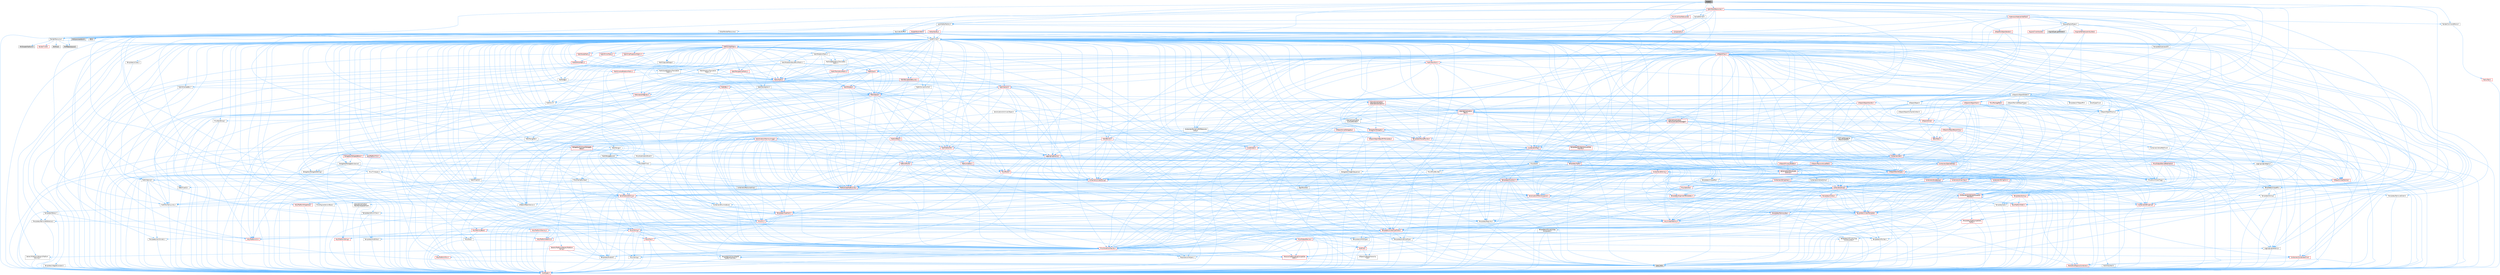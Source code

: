 digraph "Model.h"
{
 // INTERACTIVE_SVG=YES
 // LATEX_PDF_SIZE
  bgcolor="transparent";
  edge [fontname=Helvetica,fontsize=10,labelfontname=Helvetica,labelfontsize=10];
  node [fontname=Helvetica,fontsize=10,shape=box,height=0.2,width=0.4];
  Node1 [id="Node000001",label="Model.h",height=0.2,width=0.4,color="gray40", fillcolor="grey60", style="filled", fontcolor="black",tooltip=" "];
  Node1 -> Node2 [id="edge1_Node000001_Node000002",color="steelblue1",style="solid",tooltip=" "];
  Node2 [id="Node000002",label="CoreMinimal.h",height=0.2,width=0.4,color="grey40", fillcolor="white", style="filled",URL="$d7/d67/CoreMinimal_8h.html",tooltip=" "];
  Node2 -> Node3 [id="edge2_Node000002_Node000003",color="steelblue1",style="solid",tooltip=" "];
  Node3 [id="Node000003",label="CoreTypes.h",height=0.2,width=0.4,color="red", fillcolor="#FFF0F0", style="filled",URL="$dc/dec/CoreTypes_8h.html",tooltip=" "];
  Node2 -> Node17 [id="edge3_Node000002_Node000017",color="steelblue1",style="solid",tooltip=" "];
  Node17 [id="Node000017",label="CoreFwd.h",height=0.2,width=0.4,color="red", fillcolor="#FFF0F0", style="filled",URL="$d1/d1e/CoreFwd_8h.html",tooltip=" "];
  Node17 -> Node3 [id="edge4_Node000017_Node000003",color="steelblue1",style="solid",tooltip=" "];
  Node17 -> Node18 [id="edge5_Node000017_Node000018",color="steelblue1",style="solid",tooltip=" "];
  Node18 [id="Node000018",label="Containers/ContainersFwd.h",height=0.2,width=0.4,color="red", fillcolor="#FFF0F0", style="filled",URL="$d4/d0a/ContainersFwd_8h.html",tooltip=" "];
  Node18 -> Node3 [id="edge6_Node000018_Node000003",color="steelblue1",style="solid",tooltip=" "];
  Node18 -> Node19 [id="edge7_Node000018_Node000019",color="steelblue1",style="solid",tooltip=" "];
  Node19 [id="Node000019",label="Traits/IsContiguousContainer.h",height=0.2,width=0.4,color="red", fillcolor="#FFF0F0", style="filled",URL="$d5/d3c/IsContiguousContainer_8h.html",tooltip=" "];
  Node19 -> Node3 [id="edge8_Node000019_Node000003",color="steelblue1",style="solid",tooltip=" "];
  Node17 -> Node23 [id="edge9_Node000017_Node000023",color="steelblue1",style="solid",tooltip=" "];
  Node23 [id="Node000023",label="UObject/UObjectHierarchy\lFwd.h",height=0.2,width=0.4,color="grey40", fillcolor="white", style="filled",URL="$d3/d13/UObjectHierarchyFwd_8h.html",tooltip=" "];
  Node2 -> Node23 [id="edge10_Node000002_Node000023",color="steelblue1",style="solid",tooltip=" "];
  Node2 -> Node18 [id="edge11_Node000002_Node000018",color="steelblue1",style="solid",tooltip=" "];
  Node2 -> Node24 [id="edge12_Node000002_Node000024",color="steelblue1",style="solid",tooltip=" "];
  Node24 [id="Node000024",label="Misc/VarArgs.h",height=0.2,width=0.4,color="grey40", fillcolor="white", style="filled",URL="$d5/d6f/VarArgs_8h.html",tooltip=" "];
  Node24 -> Node3 [id="edge13_Node000024_Node000003",color="steelblue1",style="solid",tooltip=" "];
  Node2 -> Node25 [id="edge14_Node000002_Node000025",color="steelblue1",style="solid",tooltip=" "];
  Node25 [id="Node000025",label="Logging/LogVerbosity.h",height=0.2,width=0.4,color="grey40", fillcolor="white", style="filled",URL="$d2/d8f/LogVerbosity_8h.html",tooltip=" "];
  Node25 -> Node3 [id="edge15_Node000025_Node000003",color="steelblue1",style="solid",tooltip=" "];
  Node2 -> Node26 [id="edge16_Node000002_Node000026",color="steelblue1",style="solid",tooltip=" "];
  Node26 [id="Node000026",label="Misc/OutputDevice.h",height=0.2,width=0.4,color="red", fillcolor="#FFF0F0", style="filled",URL="$d7/d32/OutputDevice_8h.html",tooltip=" "];
  Node26 -> Node17 [id="edge17_Node000026_Node000017",color="steelblue1",style="solid",tooltip=" "];
  Node26 -> Node3 [id="edge18_Node000026_Node000003",color="steelblue1",style="solid",tooltip=" "];
  Node26 -> Node25 [id="edge19_Node000026_Node000025",color="steelblue1",style="solid",tooltip=" "];
  Node26 -> Node24 [id="edge20_Node000026_Node000024",color="steelblue1",style="solid",tooltip=" "];
  Node26 -> Node27 [id="edge21_Node000026_Node000027",color="steelblue1",style="solid",tooltip=" "];
  Node27 [id="Node000027",label="Templates/IsArrayOrRefOf\lTypeByPredicate.h",height=0.2,width=0.4,color="grey40", fillcolor="white", style="filled",URL="$d6/da1/IsArrayOrRefOfTypeByPredicate_8h.html",tooltip=" "];
  Node27 -> Node3 [id="edge22_Node000027_Node000003",color="steelblue1",style="solid",tooltip=" "];
  Node26 -> Node30 [id="edge23_Node000026_Node000030",color="steelblue1",style="solid",tooltip=" "];
  Node30 [id="Node000030",label="Traits/IsCharEncodingCompatible\lWith.h",height=0.2,width=0.4,color="red", fillcolor="#FFF0F0", style="filled",URL="$df/dd1/IsCharEncodingCompatibleWith_8h.html",tooltip=" "];
  Node30 -> Node7 [id="edge24_Node000030_Node000007",color="steelblue1",style="solid",tooltip=" "];
  Node7 [id="Node000007",label="type_traits",height=0.2,width=0.4,color="grey60", fillcolor="#E0E0E0", style="filled",tooltip=" "];
  Node2 -> Node32 [id="edge25_Node000002_Node000032",color="steelblue1",style="solid",tooltip=" "];
  Node32 [id="Node000032",label="HAL/PlatformCrt.h",height=0.2,width=0.4,color="red", fillcolor="#FFF0F0", style="filled",URL="$d8/d75/PlatformCrt_8h.html",tooltip=" "];
  Node2 -> Node42 [id="edge26_Node000002_Node000042",color="steelblue1",style="solid",tooltip=" "];
  Node42 [id="Node000042",label="HAL/PlatformMisc.h",height=0.2,width=0.4,color="red", fillcolor="#FFF0F0", style="filled",URL="$d0/df5/PlatformMisc_8h.html",tooltip=" "];
  Node42 -> Node3 [id="edge27_Node000042_Node000003",color="steelblue1",style="solid",tooltip=" "];
  Node2 -> Node61 [id="edge28_Node000002_Node000061",color="steelblue1",style="solid",tooltip=" "];
  Node61 [id="Node000061",label="Misc/AssertionMacros.h",height=0.2,width=0.4,color="red", fillcolor="#FFF0F0", style="filled",URL="$d0/dfa/AssertionMacros_8h.html",tooltip=" "];
  Node61 -> Node3 [id="edge29_Node000061_Node000003",color="steelblue1",style="solid",tooltip=" "];
  Node61 -> Node42 [id="edge30_Node000061_Node000042",color="steelblue1",style="solid",tooltip=" "];
  Node61 -> Node8 [id="edge31_Node000061_Node000008",color="steelblue1",style="solid",tooltip=" "];
  Node8 [id="Node000008",label="PreprocessorHelpers.h",height=0.2,width=0.4,color="grey40", fillcolor="white", style="filled",URL="$db/ddb/PreprocessorHelpers_8h.html",tooltip=" "];
  Node61 -> Node62 [id="edge32_Node000061_Node000062",color="steelblue1",style="solid",tooltip=" "];
  Node62 [id="Node000062",label="Templates/EnableIf.h",height=0.2,width=0.4,color="grey40", fillcolor="white", style="filled",URL="$d7/d60/EnableIf_8h.html",tooltip=" "];
  Node62 -> Node3 [id="edge33_Node000062_Node000003",color="steelblue1",style="solid",tooltip=" "];
  Node61 -> Node27 [id="edge34_Node000061_Node000027",color="steelblue1",style="solid",tooltip=" "];
  Node61 -> Node30 [id="edge35_Node000061_Node000030",color="steelblue1",style="solid",tooltip=" "];
  Node61 -> Node24 [id="edge36_Node000061_Node000024",color="steelblue1",style="solid",tooltip=" "];
  Node2 -> Node70 [id="edge37_Node000002_Node000070",color="steelblue1",style="solid",tooltip=" "];
  Node70 [id="Node000070",label="Templates/IsPointer.h",height=0.2,width=0.4,color="grey40", fillcolor="white", style="filled",URL="$d7/d05/IsPointer_8h.html",tooltip=" "];
  Node70 -> Node3 [id="edge38_Node000070_Node000003",color="steelblue1",style="solid",tooltip=" "];
  Node2 -> Node71 [id="edge39_Node000002_Node000071",color="steelblue1",style="solid",tooltip=" "];
  Node71 [id="Node000071",label="HAL/PlatformMemory.h",height=0.2,width=0.4,color="red", fillcolor="#FFF0F0", style="filled",URL="$de/d68/PlatformMemory_8h.html",tooltip=" "];
  Node71 -> Node3 [id="edge40_Node000071_Node000003",color="steelblue1",style="solid",tooltip=" "];
  Node2 -> Node54 [id="edge41_Node000002_Node000054",color="steelblue1",style="solid",tooltip=" "];
  Node54 [id="Node000054",label="HAL/PlatformAtomics.h",height=0.2,width=0.4,color="red", fillcolor="#FFF0F0", style="filled",URL="$d3/d36/PlatformAtomics_8h.html",tooltip=" "];
  Node54 -> Node3 [id="edge42_Node000054_Node000003",color="steelblue1",style="solid",tooltip=" "];
  Node2 -> Node76 [id="edge43_Node000002_Node000076",color="steelblue1",style="solid",tooltip=" "];
  Node76 [id="Node000076",label="Misc/Exec.h",height=0.2,width=0.4,color="grey40", fillcolor="white", style="filled",URL="$de/ddb/Exec_8h.html",tooltip=" "];
  Node76 -> Node3 [id="edge44_Node000076_Node000003",color="steelblue1",style="solid",tooltip=" "];
  Node76 -> Node61 [id="edge45_Node000076_Node000061",color="steelblue1",style="solid",tooltip=" "];
  Node2 -> Node77 [id="edge46_Node000002_Node000077",color="steelblue1",style="solid",tooltip=" "];
  Node77 [id="Node000077",label="HAL/MemoryBase.h",height=0.2,width=0.4,color="red", fillcolor="#FFF0F0", style="filled",URL="$d6/d9f/MemoryBase_8h.html",tooltip=" "];
  Node77 -> Node3 [id="edge47_Node000077_Node000003",color="steelblue1",style="solid",tooltip=" "];
  Node77 -> Node54 [id="edge48_Node000077_Node000054",color="steelblue1",style="solid",tooltip=" "];
  Node77 -> Node32 [id="edge49_Node000077_Node000032",color="steelblue1",style="solid",tooltip=" "];
  Node77 -> Node76 [id="edge50_Node000077_Node000076",color="steelblue1",style="solid",tooltip=" "];
  Node77 -> Node26 [id="edge51_Node000077_Node000026",color="steelblue1",style="solid",tooltip=" "];
  Node2 -> Node87 [id="edge52_Node000002_Node000087",color="steelblue1",style="solid",tooltip=" "];
  Node87 [id="Node000087",label="HAL/UnrealMemory.h",height=0.2,width=0.4,color="red", fillcolor="#FFF0F0", style="filled",URL="$d9/d96/UnrealMemory_8h.html",tooltip=" "];
  Node87 -> Node3 [id="edge53_Node000087_Node000003",color="steelblue1",style="solid",tooltip=" "];
  Node87 -> Node77 [id="edge54_Node000087_Node000077",color="steelblue1",style="solid",tooltip=" "];
  Node87 -> Node71 [id="edge55_Node000087_Node000071",color="steelblue1",style="solid",tooltip=" "];
  Node87 -> Node70 [id="edge56_Node000087_Node000070",color="steelblue1",style="solid",tooltip=" "];
  Node2 -> Node89 [id="edge57_Node000002_Node000089",color="steelblue1",style="solid",tooltip=" "];
  Node89 [id="Node000089",label="Templates/IsArithmetic.h",height=0.2,width=0.4,color="grey40", fillcolor="white", style="filled",URL="$d2/d5d/IsArithmetic_8h.html",tooltip=" "];
  Node89 -> Node3 [id="edge58_Node000089_Node000003",color="steelblue1",style="solid",tooltip=" "];
  Node2 -> Node83 [id="edge59_Node000002_Node000083",color="steelblue1",style="solid",tooltip=" "];
  Node83 [id="Node000083",label="Templates/AndOrNot.h",height=0.2,width=0.4,color="grey40", fillcolor="white", style="filled",URL="$db/d0a/AndOrNot_8h.html",tooltip=" "];
  Node83 -> Node3 [id="edge60_Node000083_Node000003",color="steelblue1",style="solid",tooltip=" "];
  Node2 -> Node90 [id="edge61_Node000002_Node000090",color="steelblue1",style="solid",tooltip=" "];
  Node90 [id="Node000090",label="Templates/IsPODType.h",height=0.2,width=0.4,color="grey40", fillcolor="white", style="filled",URL="$d7/db1/IsPODType_8h.html",tooltip=" "];
  Node90 -> Node3 [id="edge62_Node000090_Node000003",color="steelblue1",style="solid",tooltip=" "];
  Node2 -> Node91 [id="edge63_Node000002_Node000091",color="steelblue1",style="solid",tooltip=" "];
  Node91 [id="Node000091",label="Templates/IsUECoreType.h",height=0.2,width=0.4,color="grey40", fillcolor="white", style="filled",URL="$d1/db8/IsUECoreType_8h.html",tooltip=" "];
  Node91 -> Node3 [id="edge64_Node000091_Node000003",color="steelblue1",style="solid",tooltip=" "];
  Node91 -> Node7 [id="edge65_Node000091_Node000007",color="steelblue1",style="solid",tooltip=" "];
  Node2 -> Node84 [id="edge66_Node000002_Node000084",color="steelblue1",style="solid",tooltip=" "];
  Node84 [id="Node000084",label="Templates/IsTriviallyCopy\lConstructible.h",height=0.2,width=0.4,color="grey40", fillcolor="white", style="filled",URL="$d3/d78/IsTriviallyCopyConstructible_8h.html",tooltip=" "];
  Node84 -> Node3 [id="edge67_Node000084_Node000003",color="steelblue1",style="solid",tooltip=" "];
  Node84 -> Node7 [id="edge68_Node000084_Node000007",color="steelblue1",style="solid",tooltip=" "];
  Node2 -> Node92 [id="edge69_Node000002_Node000092",color="steelblue1",style="solid",tooltip=" "];
  Node92 [id="Node000092",label="Templates/UnrealTypeTraits.h",height=0.2,width=0.4,color="red", fillcolor="#FFF0F0", style="filled",URL="$d2/d2d/UnrealTypeTraits_8h.html",tooltip=" "];
  Node92 -> Node3 [id="edge70_Node000092_Node000003",color="steelblue1",style="solid",tooltip=" "];
  Node92 -> Node70 [id="edge71_Node000092_Node000070",color="steelblue1",style="solid",tooltip=" "];
  Node92 -> Node61 [id="edge72_Node000092_Node000061",color="steelblue1",style="solid",tooltip=" "];
  Node92 -> Node83 [id="edge73_Node000092_Node000083",color="steelblue1",style="solid",tooltip=" "];
  Node92 -> Node62 [id="edge74_Node000092_Node000062",color="steelblue1",style="solid",tooltip=" "];
  Node92 -> Node89 [id="edge75_Node000092_Node000089",color="steelblue1",style="solid",tooltip=" "];
  Node92 -> Node90 [id="edge76_Node000092_Node000090",color="steelblue1",style="solid",tooltip=" "];
  Node92 -> Node91 [id="edge77_Node000092_Node000091",color="steelblue1",style="solid",tooltip=" "];
  Node92 -> Node84 [id="edge78_Node000092_Node000084",color="steelblue1",style="solid",tooltip=" "];
  Node2 -> Node62 [id="edge79_Node000002_Node000062",color="steelblue1",style="solid",tooltip=" "];
  Node2 -> Node94 [id="edge80_Node000002_Node000094",color="steelblue1",style="solid",tooltip=" "];
  Node94 [id="Node000094",label="Templates/RemoveReference.h",height=0.2,width=0.4,color="grey40", fillcolor="white", style="filled",URL="$da/dbe/RemoveReference_8h.html",tooltip=" "];
  Node94 -> Node3 [id="edge81_Node000094_Node000003",color="steelblue1",style="solid",tooltip=" "];
  Node2 -> Node95 [id="edge82_Node000002_Node000095",color="steelblue1",style="solid",tooltip=" "];
  Node95 [id="Node000095",label="Templates/IntegralConstant.h",height=0.2,width=0.4,color="grey40", fillcolor="white", style="filled",URL="$db/d1b/IntegralConstant_8h.html",tooltip=" "];
  Node95 -> Node3 [id="edge83_Node000095_Node000003",color="steelblue1",style="solid",tooltip=" "];
  Node2 -> Node96 [id="edge84_Node000002_Node000096",color="steelblue1",style="solid",tooltip=" "];
  Node96 [id="Node000096",label="Templates/IsClass.h",height=0.2,width=0.4,color="grey40", fillcolor="white", style="filled",URL="$db/dcb/IsClass_8h.html",tooltip=" "];
  Node96 -> Node3 [id="edge85_Node000096_Node000003",color="steelblue1",style="solid",tooltip=" "];
  Node2 -> Node97 [id="edge86_Node000002_Node000097",color="steelblue1",style="solid",tooltip=" "];
  Node97 [id="Node000097",label="Templates/TypeCompatible\lBytes.h",height=0.2,width=0.4,color="red", fillcolor="#FFF0F0", style="filled",URL="$df/d0a/TypeCompatibleBytes_8h.html",tooltip=" "];
  Node97 -> Node3 [id="edge87_Node000097_Node000003",color="steelblue1",style="solid",tooltip=" "];
  Node97 -> Node7 [id="edge88_Node000097_Node000007",color="steelblue1",style="solid",tooltip=" "];
  Node2 -> Node19 [id="edge89_Node000002_Node000019",color="steelblue1",style="solid",tooltip=" "];
  Node2 -> Node98 [id="edge90_Node000002_Node000098",color="steelblue1",style="solid",tooltip=" "];
  Node98 [id="Node000098",label="Templates/UnrealTemplate.h",height=0.2,width=0.4,color="red", fillcolor="#FFF0F0", style="filled",URL="$d4/d24/UnrealTemplate_8h.html",tooltip=" "];
  Node98 -> Node3 [id="edge91_Node000098_Node000003",color="steelblue1",style="solid",tooltip=" "];
  Node98 -> Node70 [id="edge92_Node000098_Node000070",color="steelblue1",style="solid",tooltip=" "];
  Node98 -> Node87 [id="edge93_Node000098_Node000087",color="steelblue1",style="solid",tooltip=" "];
  Node98 -> Node92 [id="edge94_Node000098_Node000092",color="steelblue1",style="solid",tooltip=" "];
  Node98 -> Node94 [id="edge95_Node000098_Node000094",color="steelblue1",style="solid",tooltip=" "];
  Node98 -> Node64 [id="edge96_Node000098_Node000064",color="steelblue1",style="solid",tooltip=" "];
  Node64 [id="Node000064",label="Templates/Requires.h",height=0.2,width=0.4,color="grey40", fillcolor="white", style="filled",URL="$dc/d96/Requires_8h.html",tooltip=" "];
  Node64 -> Node62 [id="edge97_Node000064_Node000062",color="steelblue1",style="solid",tooltip=" "];
  Node64 -> Node7 [id="edge98_Node000064_Node000007",color="steelblue1",style="solid",tooltip=" "];
  Node98 -> Node97 [id="edge99_Node000098_Node000097",color="steelblue1",style="solid",tooltip=" "];
  Node98 -> Node19 [id="edge100_Node000098_Node000019",color="steelblue1",style="solid",tooltip=" "];
  Node98 -> Node7 [id="edge101_Node000098_Node000007",color="steelblue1",style="solid",tooltip=" "];
  Node2 -> Node47 [id="edge102_Node000002_Node000047",color="steelblue1",style="solid",tooltip=" "];
  Node47 [id="Node000047",label="Math/NumericLimits.h",height=0.2,width=0.4,color="grey40", fillcolor="white", style="filled",URL="$df/d1b/NumericLimits_8h.html",tooltip=" "];
  Node47 -> Node3 [id="edge103_Node000047_Node000003",color="steelblue1",style="solid",tooltip=" "];
  Node2 -> Node102 [id="edge104_Node000002_Node000102",color="steelblue1",style="solid",tooltip=" "];
  Node102 [id="Node000102",label="HAL/PlatformMath.h",height=0.2,width=0.4,color="red", fillcolor="#FFF0F0", style="filled",URL="$dc/d53/PlatformMath_8h.html",tooltip=" "];
  Node102 -> Node3 [id="edge105_Node000102_Node000003",color="steelblue1",style="solid",tooltip=" "];
  Node2 -> Node85 [id="edge106_Node000002_Node000085",color="steelblue1",style="solid",tooltip=" "];
  Node85 [id="Node000085",label="Templates/IsTriviallyCopy\lAssignable.h",height=0.2,width=0.4,color="grey40", fillcolor="white", style="filled",URL="$d2/df2/IsTriviallyCopyAssignable_8h.html",tooltip=" "];
  Node85 -> Node3 [id="edge107_Node000085_Node000003",color="steelblue1",style="solid",tooltip=" "];
  Node85 -> Node7 [id="edge108_Node000085_Node000007",color="steelblue1",style="solid",tooltip=" "];
  Node2 -> Node110 [id="edge109_Node000002_Node000110",color="steelblue1",style="solid",tooltip=" "];
  Node110 [id="Node000110",label="Templates/MemoryOps.h",height=0.2,width=0.4,color="red", fillcolor="#FFF0F0", style="filled",URL="$db/dea/MemoryOps_8h.html",tooltip=" "];
  Node110 -> Node3 [id="edge110_Node000110_Node000003",color="steelblue1",style="solid",tooltip=" "];
  Node110 -> Node87 [id="edge111_Node000110_Node000087",color="steelblue1",style="solid",tooltip=" "];
  Node110 -> Node85 [id="edge112_Node000110_Node000085",color="steelblue1",style="solid",tooltip=" "];
  Node110 -> Node84 [id="edge113_Node000110_Node000084",color="steelblue1",style="solid",tooltip=" "];
  Node110 -> Node64 [id="edge114_Node000110_Node000064",color="steelblue1",style="solid",tooltip=" "];
  Node110 -> Node92 [id="edge115_Node000110_Node000092",color="steelblue1",style="solid",tooltip=" "];
  Node110 -> Node7 [id="edge116_Node000110_Node000007",color="steelblue1",style="solid",tooltip=" "];
  Node2 -> Node111 [id="edge117_Node000002_Node000111",color="steelblue1",style="solid",tooltip=" "];
  Node111 [id="Node000111",label="Containers/ContainerAllocation\lPolicies.h",height=0.2,width=0.4,color="red", fillcolor="#FFF0F0", style="filled",URL="$d7/dff/ContainerAllocationPolicies_8h.html",tooltip=" "];
  Node111 -> Node3 [id="edge118_Node000111_Node000003",color="steelblue1",style="solid",tooltip=" "];
  Node111 -> Node111 [id="edge119_Node000111_Node000111",color="steelblue1",style="solid",tooltip=" "];
  Node111 -> Node102 [id="edge120_Node000111_Node000102",color="steelblue1",style="solid",tooltip=" "];
  Node111 -> Node87 [id="edge121_Node000111_Node000087",color="steelblue1",style="solid",tooltip=" "];
  Node111 -> Node47 [id="edge122_Node000111_Node000047",color="steelblue1",style="solid",tooltip=" "];
  Node111 -> Node61 [id="edge123_Node000111_Node000061",color="steelblue1",style="solid",tooltip=" "];
  Node111 -> Node110 [id="edge124_Node000111_Node000110",color="steelblue1",style="solid",tooltip=" "];
  Node111 -> Node97 [id="edge125_Node000111_Node000097",color="steelblue1",style="solid",tooltip=" "];
  Node111 -> Node7 [id="edge126_Node000111_Node000007",color="steelblue1",style="solid",tooltip=" "];
  Node2 -> Node114 [id="edge127_Node000002_Node000114",color="steelblue1",style="solid",tooltip=" "];
  Node114 [id="Node000114",label="Templates/IsEnumClass.h",height=0.2,width=0.4,color="grey40", fillcolor="white", style="filled",URL="$d7/d15/IsEnumClass_8h.html",tooltip=" "];
  Node114 -> Node3 [id="edge128_Node000114_Node000003",color="steelblue1",style="solid",tooltip=" "];
  Node114 -> Node83 [id="edge129_Node000114_Node000083",color="steelblue1",style="solid",tooltip=" "];
  Node2 -> Node115 [id="edge130_Node000002_Node000115",color="steelblue1",style="solid",tooltip=" "];
  Node115 [id="Node000115",label="HAL/PlatformProperties.h",height=0.2,width=0.4,color="red", fillcolor="#FFF0F0", style="filled",URL="$d9/db0/PlatformProperties_8h.html",tooltip=" "];
  Node115 -> Node3 [id="edge131_Node000115_Node000003",color="steelblue1",style="solid",tooltip=" "];
  Node2 -> Node118 [id="edge132_Node000002_Node000118",color="steelblue1",style="solid",tooltip=" "];
  Node118 [id="Node000118",label="Misc/EngineVersionBase.h",height=0.2,width=0.4,color="grey40", fillcolor="white", style="filled",URL="$d5/d2b/EngineVersionBase_8h.html",tooltip=" "];
  Node118 -> Node3 [id="edge133_Node000118_Node000003",color="steelblue1",style="solid",tooltip=" "];
  Node2 -> Node119 [id="edge134_Node000002_Node000119",color="steelblue1",style="solid",tooltip=" "];
  Node119 [id="Node000119",label="Internationalization\l/TextNamespaceFwd.h",height=0.2,width=0.4,color="grey40", fillcolor="white", style="filled",URL="$d8/d97/TextNamespaceFwd_8h.html",tooltip=" "];
  Node119 -> Node3 [id="edge135_Node000119_Node000003",color="steelblue1",style="solid",tooltip=" "];
  Node2 -> Node120 [id="edge136_Node000002_Node000120",color="steelblue1",style="solid",tooltip=" "];
  Node120 [id="Node000120",label="Serialization/Archive.h",height=0.2,width=0.4,color="red", fillcolor="#FFF0F0", style="filled",URL="$d7/d3b/Archive_8h.html",tooltip=" "];
  Node120 -> Node17 [id="edge137_Node000120_Node000017",color="steelblue1",style="solid",tooltip=" "];
  Node120 -> Node3 [id="edge138_Node000120_Node000003",color="steelblue1",style="solid",tooltip=" "];
  Node120 -> Node115 [id="edge139_Node000120_Node000115",color="steelblue1",style="solid",tooltip=" "];
  Node120 -> Node119 [id="edge140_Node000120_Node000119",color="steelblue1",style="solid",tooltip=" "];
  Node120 -> Node61 [id="edge141_Node000120_Node000061",color="steelblue1",style="solid",tooltip=" "];
  Node120 -> Node118 [id="edge142_Node000120_Node000118",color="steelblue1",style="solid",tooltip=" "];
  Node120 -> Node24 [id="edge143_Node000120_Node000024",color="steelblue1",style="solid",tooltip=" "];
  Node120 -> Node62 [id="edge144_Node000120_Node000062",color="steelblue1",style="solid",tooltip=" "];
  Node120 -> Node27 [id="edge145_Node000120_Node000027",color="steelblue1",style="solid",tooltip=" "];
  Node120 -> Node114 [id="edge146_Node000120_Node000114",color="steelblue1",style="solid",tooltip=" "];
  Node120 -> Node98 [id="edge147_Node000120_Node000098",color="steelblue1",style="solid",tooltip=" "];
  Node120 -> Node30 [id="edge148_Node000120_Node000030",color="steelblue1",style="solid",tooltip=" "];
  Node120 -> Node123 [id="edge149_Node000120_Node000123",color="steelblue1",style="solid",tooltip=" "];
  Node123 [id="Node000123",label="UObject/ObjectVersion.h",height=0.2,width=0.4,color="grey40", fillcolor="white", style="filled",URL="$da/d63/ObjectVersion_8h.html",tooltip=" "];
  Node123 -> Node3 [id="edge150_Node000123_Node000003",color="steelblue1",style="solid",tooltip=" "];
  Node2 -> Node124 [id="edge151_Node000002_Node000124",color="steelblue1",style="solid",tooltip=" "];
  Node124 [id="Node000124",label="Templates/Less.h",height=0.2,width=0.4,color="grey40", fillcolor="white", style="filled",URL="$de/dc8/Less_8h.html",tooltip=" "];
  Node124 -> Node3 [id="edge152_Node000124_Node000003",color="steelblue1",style="solid",tooltip=" "];
  Node124 -> Node98 [id="edge153_Node000124_Node000098",color="steelblue1",style="solid",tooltip=" "];
  Node2 -> Node125 [id="edge154_Node000002_Node000125",color="steelblue1",style="solid",tooltip=" "];
  Node125 [id="Node000125",label="Templates/Sorting.h",height=0.2,width=0.4,color="red", fillcolor="#FFF0F0", style="filled",URL="$d3/d9e/Sorting_8h.html",tooltip=" "];
  Node125 -> Node3 [id="edge155_Node000125_Node000003",color="steelblue1",style="solid",tooltip=" "];
  Node125 -> Node102 [id="edge156_Node000125_Node000102",color="steelblue1",style="solid",tooltip=" "];
  Node125 -> Node124 [id="edge157_Node000125_Node000124",color="steelblue1",style="solid",tooltip=" "];
  Node2 -> Node136 [id="edge158_Node000002_Node000136",color="steelblue1",style="solid",tooltip=" "];
  Node136 [id="Node000136",label="Misc/Char.h",height=0.2,width=0.4,color="red", fillcolor="#FFF0F0", style="filled",URL="$d0/d58/Char_8h.html",tooltip=" "];
  Node136 -> Node3 [id="edge159_Node000136_Node000003",color="steelblue1",style="solid",tooltip=" "];
  Node136 -> Node7 [id="edge160_Node000136_Node000007",color="steelblue1",style="solid",tooltip=" "];
  Node2 -> Node139 [id="edge161_Node000002_Node000139",color="steelblue1",style="solid",tooltip=" "];
  Node139 [id="Node000139",label="GenericPlatform/GenericPlatform\lStricmp.h",height=0.2,width=0.4,color="grey40", fillcolor="white", style="filled",URL="$d2/d86/GenericPlatformStricmp_8h.html",tooltip=" "];
  Node139 -> Node3 [id="edge162_Node000139_Node000003",color="steelblue1",style="solid",tooltip=" "];
  Node2 -> Node140 [id="edge163_Node000002_Node000140",color="steelblue1",style="solid",tooltip=" "];
  Node140 [id="Node000140",label="GenericPlatform/GenericPlatform\lString.h",height=0.2,width=0.4,color="red", fillcolor="#FFF0F0", style="filled",URL="$dd/d20/GenericPlatformString_8h.html",tooltip=" "];
  Node140 -> Node3 [id="edge164_Node000140_Node000003",color="steelblue1",style="solid",tooltip=" "];
  Node140 -> Node139 [id="edge165_Node000140_Node000139",color="steelblue1",style="solid",tooltip=" "];
  Node140 -> Node62 [id="edge166_Node000140_Node000062",color="steelblue1",style="solid",tooltip=" "];
  Node140 -> Node30 [id="edge167_Node000140_Node000030",color="steelblue1",style="solid",tooltip=" "];
  Node140 -> Node7 [id="edge168_Node000140_Node000007",color="steelblue1",style="solid",tooltip=" "];
  Node2 -> Node73 [id="edge169_Node000002_Node000073",color="steelblue1",style="solid",tooltip=" "];
  Node73 [id="Node000073",label="HAL/PlatformString.h",height=0.2,width=0.4,color="red", fillcolor="#FFF0F0", style="filled",URL="$db/db5/PlatformString_8h.html",tooltip=" "];
  Node73 -> Node3 [id="edge170_Node000073_Node000003",color="steelblue1",style="solid",tooltip=" "];
  Node2 -> Node143 [id="edge171_Node000002_Node000143",color="steelblue1",style="solid",tooltip=" "];
  Node143 [id="Node000143",label="Misc/CString.h",height=0.2,width=0.4,color="red", fillcolor="#FFF0F0", style="filled",URL="$d2/d49/CString_8h.html",tooltip=" "];
  Node143 -> Node3 [id="edge172_Node000143_Node000003",color="steelblue1",style="solid",tooltip=" "];
  Node143 -> Node32 [id="edge173_Node000143_Node000032",color="steelblue1",style="solid",tooltip=" "];
  Node143 -> Node73 [id="edge174_Node000143_Node000073",color="steelblue1",style="solid",tooltip=" "];
  Node143 -> Node61 [id="edge175_Node000143_Node000061",color="steelblue1",style="solid",tooltip=" "];
  Node143 -> Node136 [id="edge176_Node000143_Node000136",color="steelblue1",style="solid",tooltip=" "];
  Node143 -> Node24 [id="edge177_Node000143_Node000024",color="steelblue1",style="solid",tooltip=" "];
  Node143 -> Node27 [id="edge178_Node000143_Node000027",color="steelblue1",style="solid",tooltip=" "];
  Node143 -> Node30 [id="edge179_Node000143_Node000030",color="steelblue1",style="solid",tooltip=" "];
  Node2 -> Node144 [id="edge180_Node000002_Node000144",color="steelblue1",style="solid",tooltip=" "];
  Node144 [id="Node000144",label="Misc/Crc.h",height=0.2,width=0.4,color="red", fillcolor="#FFF0F0", style="filled",URL="$d4/dd2/Crc_8h.html",tooltip=" "];
  Node144 -> Node3 [id="edge181_Node000144_Node000003",color="steelblue1",style="solid",tooltip=" "];
  Node144 -> Node73 [id="edge182_Node000144_Node000073",color="steelblue1",style="solid",tooltip=" "];
  Node144 -> Node61 [id="edge183_Node000144_Node000061",color="steelblue1",style="solid",tooltip=" "];
  Node144 -> Node143 [id="edge184_Node000144_Node000143",color="steelblue1",style="solid",tooltip=" "];
  Node144 -> Node136 [id="edge185_Node000144_Node000136",color="steelblue1",style="solid",tooltip=" "];
  Node144 -> Node92 [id="edge186_Node000144_Node000092",color="steelblue1",style="solid",tooltip=" "];
  Node2 -> Node135 [id="edge187_Node000002_Node000135",color="steelblue1",style="solid",tooltip=" "];
  Node135 [id="Node000135",label="Math/UnrealMathUtility.h",height=0.2,width=0.4,color="red", fillcolor="#FFF0F0", style="filled",URL="$db/db8/UnrealMathUtility_8h.html",tooltip=" "];
  Node135 -> Node3 [id="edge188_Node000135_Node000003",color="steelblue1",style="solid",tooltip=" "];
  Node135 -> Node61 [id="edge189_Node000135_Node000061",color="steelblue1",style="solid",tooltip=" "];
  Node135 -> Node102 [id="edge190_Node000135_Node000102",color="steelblue1",style="solid",tooltip=" "];
  Node135 -> Node64 [id="edge191_Node000135_Node000064",color="steelblue1",style="solid",tooltip=" "];
  Node2 -> Node145 [id="edge192_Node000002_Node000145",color="steelblue1",style="solid",tooltip=" "];
  Node145 [id="Node000145",label="Containers/UnrealString.h",height=0.2,width=0.4,color="red", fillcolor="#FFF0F0", style="filled",URL="$d5/dba/UnrealString_8h.html",tooltip=" "];
  Node2 -> Node149 [id="edge193_Node000002_Node000149",color="steelblue1",style="solid",tooltip=" "];
  Node149 [id="Node000149",label="Containers/Array.h",height=0.2,width=0.4,color="red", fillcolor="#FFF0F0", style="filled",URL="$df/dd0/Array_8h.html",tooltip=" "];
  Node149 -> Node3 [id="edge194_Node000149_Node000003",color="steelblue1",style="solid",tooltip=" "];
  Node149 -> Node61 [id="edge195_Node000149_Node000061",color="steelblue1",style="solid",tooltip=" "];
  Node149 -> Node87 [id="edge196_Node000149_Node000087",color="steelblue1",style="solid",tooltip=" "];
  Node149 -> Node92 [id="edge197_Node000149_Node000092",color="steelblue1",style="solid",tooltip=" "];
  Node149 -> Node98 [id="edge198_Node000149_Node000098",color="steelblue1",style="solid",tooltip=" "];
  Node149 -> Node111 [id="edge199_Node000149_Node000111",color="steelblue1",style="solid",tooltip=" "];
  Node149 -> Node120 [id="edge200_Node000149_Node000120",color="steelblue1",style="solid",tooltip=" "];
  Node149 -> Node128 [id="edge201_Node000149_Node000128",color="steelblue1",style="solid",tooltip=" "];
  Node128 [id="Node000128",label="Templates/Invoke.h",height=0.2,width=0.4,color="red", fillcolor="#FFF0F0", style="filled",URL="$d7/deb/Invoke_8h.html",tooltip=" "];
  Node128 -> Node3 [id="edge202_Node000128_Node000003",color="steelblue1",style="solid",tooltip=" "];
  Node128 -> Node98 [id="edge203_Node000128_Node000098",color="steelblue1",style="solid",tooltip=" "];
  Node128 -> Node7 [id="edge204_Node000128_Node000007",color="steelblue1",style="solid",tooltip=" "];
  Node149 -> Node124 [id="edge205_Node000149_Node000124",color="steelblue1",style="solid",tooltip=" "];
  Node149 -> Node64 [id="edge206_Node000149_Node000064",color="steelblue1",style="solid",tooltip=" "];
  Node149 -> Node125 [id="edge207_Node000149_Node000125",color="steelblue1",style="solid",tooltip=" "];
  Node149 -> Node172 [id="edge208_Node000149_Node000172",color="steelblue1",style="solid",tooltip=" "];
  Node172 [id="Node000172",label="Templates/AlignmentTemplates.h",height=0.2,width=0.4,color="red", fillcolor="#FFF0F0", style="filled",URL="$dd/d32/AlignmentTemplates_8h.html",tooltip=" "];
  Node172 -> Node3 [id="edge209_Node000172_Node000003",color="steelblue1",style="solid",tooltip=" "];
  Node172 -> Node70 [id="edge210_Node000172_Node000070",color="steelblue1",style="solid",tooltip=" "];
  Node149 -> Node7 [id="edge211_Node000149_Node000007",color="steelblue1",style="solid",tooltip=" "];
  Node2 -> Node173 [id="edge212_Node000002_Node000173",color="steelblue1",style="solid",tooltip=" "];
  Node173 [id="Node000173",label="Misc/FrameNumber.h",height=0.2,width=0.4,color="grey40", fillcolor="white", style="filled",URL="$dd/dbd/FrameNumber_8h.html",tooltip=" "];
  Node173 -> Node3 [id="edge213_Node000173_Node000003",color="steelblue1",style="solid",tooltip=" "];
  Node173 -> Node47 [id="edge214_Node000173_Node000047",color="steelblue1",style="solid",tooltip=" "];
  Node173 -> Node135 [id="edge215_Node000173_Node000135",color="steelblue1",style="solid",tooltip=" "];
  Node173 -> Node62 [id="edge216_Node000173_Node000062",color="steelblue1",style="solid",tooltip=" "];
  Node173 -> Node92 [id="edge217_Node000173_Node000092",color="steelblue1",style="solid",tooltip=" "];
  Node2 -> Node174 [id="edge218_Node000002_Node000174",color="steelblue1",style="solid",tooltip=" "];
  Node174 [id="Node000174",label="Misc/Timespan.h",height=0.2,width=0.4,color="grey40", fillcolor="white", style="filled",URL="$da/dd9/Timespan_8h.html",tooltip=" "];
  Node174 -> Node3 [id="edge219_Node000174_Node000003",color="steelblue1",style="solid",tooltip=" "];
  Node174 -> Node175 [id="edge220_Node000174_Node000175",color="steelblue1",style="solid",tooltip=" "];
  Node175 [id="Node000175",label="Math/Interval.h",height=0.2,width=0.4,color="grey40", fillcolor="white", style="filled",URL="$d1/d55/Interval_8h.html",tooltip=" "];
  Node175 -> Node3 [id="edge221_Node000175_Node000003",color="steelblue1",style="solid",tooltip=" "];
  Node175 -> Node89 [id="edge222_Node000175_Node000089",color="steelblue1",style="solid",tooltip=" "];
  Node175 -> Node92 [id="edge223_Node000175_Node000092",color="steelblue1",style="solid",tooltip=" "];
  Node175 -> Node47 [id="edge224_Node000175_Node000047",color="steelblue1",style="solid",tooltip=" "];
  Node175 -> Node135 [id="edge225_Node000175_Node000135",color="steelblue1",style="solid",tooltip=" "];
  Node174 -> Node135 [id="edge226_Node000174_Node000135",color="steelblue1",style="solid",tooltip=" "];
  Node174 -> Node61 [id="edge227_Node000174_Node000061",color="steelblue1",style="solid",tooltip=" "];
  Node2 -> Node176 [id="edge228_Node000002_Node000176",color="steelblue1",style="solid",tooltip=" "];
  Node176 [id="Node000176",label="Containers/StringConv.h",height=0.2,width=0.4,color="red", fillcolor="#FFF0F0", style="filled",URL="$d3/ddf/StringConv_8h.html",tooltip=" "];
  Node176 -> Node3 [id="edge229_Node000176_Node000003",color="steelblue1",style="solid",tooltip=" "];
  Node176 -> Node61 [id="edge230_Node000176_Node000061",color="steelblue1",style="solid",tooltip=" "];
  Node176 -> Node111 [id="edge231_Node000176_Node000111",color="steelblue1",style="solid",tooltip=" "];
  Node176 -> Node149 [id="edge232_Node000176_Node000149",color="steelblue1",style="solid",tooltip=" "];
  Node176 -> Node143 [id="edge233_Node000176_Node000143",color="steelblue1",style="solid",tooltip=" "];
  Node176 -> Node177 [id="edge234_Node000176_Node000177",color="steelblue1",style="solid",tooltip=" "];
  Node177 [id="Node000177",label="Templates/IsArray.h",height=0.2,width=0.4,color="grey40", fillcolor="white", style="filled",URL="$d8/d8d/IsArray_8h.html",tooltip=" "];
  Node177 -> Node3 [id="edge235_Node000177_Node000003",color="steelblue1",style="solid",tooltip=" "];
  Node176 -> Node98 [id="edge236_Node000176_Node000098",color="steelblue1",style="solid",tooltip=" "];
  Node176 -> Node92 [id="edge237_Node000176_Node000092",color="steelblue1",style="solid",tooltip=" "];
  Node176 -> Node30 [id="edge238_Node000176_Node000030",color="steelblue1",style="solid",tooltip=" "];
  Node176 -> Node19 [id="edge239_Node000176_Node000019",color="steelblue1",style="solid",tooltip=" "];
  Node176 -> Node7 [id="edge240_Node000176_Node000007",color="steelblue1",style="solid",tooltip=" "];
  Node2 -> Node178 [id="edge241_Node000002_Node000178",color="steelblue1",style="solid",tooltip=" "];
  Node178 [id="Node000178",label="UObject/UnrealNames.h",height=0.2,width=0.4,color="red", fillcolor="#FFF0F0", style="filled",URL="$d8/db1/UnrealNames_8h.html",tooltip=" "];
  Node178 -> Node3 [id="edge242_Node000178_Node000003",color="steelblue1",style="solid",tooltip=" "];
  Node2 -> Node180 [id="edge243_Node000002_Node000180",color="steelblue1",style="solid",tooltip=" "];
  Node180 [id="Node000180",label="UObject/NameTypes.h",height=0.2,width=0.4,color="red", fillcolor="#FFF0F0", style="filled",URL="$d6/d35/NameTypes_8h.html",tooltip=" "];
  Node180 -> Node3 [id="edge244_Node000180_Node000003",color="steelblue1",style="solid",tooltip=" "];
  Node180 -> Node61 [id="edge245_Node000180_Node000061",color="steelblue1",style="solid",tooltip=" "];
  Node180 -> Node87 [id="edge246_Node000180_Node000087",color="steelblue1",style="solid",tooltip=" "];
  Node180 -> Node92 [id="edge247_Node000180_Node000092",color="steelblue1",style="solid",tooltip=" "];
  Node180 -> Node98 [id="edge248_Node000180_Node000098",color="steelblue1",style="solid",tooltip=" "];
  Node180 -> Node145 [id="edge249_Node000180_Node000145",color="steelblue1",style="solid",tooltip=" "];
  Node180 -> Node176 [id="edge250_Node000180_Node000176",color="steelblue1",style="solid",tooltip=" "];
  Node180 -> Node44 [id="edge251_Node000180_Node000044",color="steelblue1",style="solid",tooltip=" "];
  Node44 [id="Node000044",label="Containers/StringFwd.h",height=0.2,width=0.4,color="red", fillcolor="#FFF0F0", style="filled",URL="$df/d37/StringFwd_8h.html",tooltip=" "];
  Node44 -> Node3 [id="edge252_Node000044_Node000003",color="steelblue1",style="solid",tooltip=" "];
  Node44 -> Node19 [id="edge253_Node000044_Node000019",color="steelblue1",style="solid",tooltip=" "];
  Node180 -> Node178 [id="edge254_Node000180_Node000178",color="steelblue1",style="solid",tooltip=" "];
  Node180 -> Node157 [id="edge255_Node000180_Node000157",color="steelblue1",style="solid",tooltip=" "];
  Node157 [id="Node000157",label="Serialization/MemoryLayout.h",height=0.2,width=0.4,color="red", fillcolor="#FFF0F0", style="filled",URL="$d7/d66/MemoryLayout_8h.html",tooltip=" "];
  Node157 -> Node160 [id="edge256_Node000157_Node000160",color="steelblue1",style="solid",tooltip=" "];
  Node160 [id="Node000160",label="Containers/EnumAsByte.h",height=0.2,width=0.4,color="grey40", fillcolor="white", style="filled",URL="$d6/d9a/EnumAsByte_8h.html",tooltip=" "];
  Node160 -> Node3 [id="edge257_Node000160_Node000003",color="steelblue1",style="solid",tooltip=" "];
  Node160 -> Node90 [id="edge258_Node000160_Node000090",color="steelblue1",style="solid",tooltip=" "];
  Node160 -> Node161 [id="edge259_Node000160_Node000161",color="steelblue1",style="solid",tooltip=" "];
  Node161 [id="Node000161",label="Templates/TypeHash.h",height=0.2,width=0.4,color="red", fillcolor="#FFF0F0", style="filled",URL="$d1/d62/TypeHash_8h.html",tooltip=" "];
  Node161 -> Node3 [id="edge260_Node000161_Node000003",color="steelblue1",style="solid",tooltip=" "];
  Node161 -> Node64 [id="edge261_Node000161_Node000064",color="steelblue1",style="solid",tooltip=" "];
  Node161 -> Node144 [id="edge262_Node000161_Node000144",color="steelblue1",style="solid",tooltip=" "];
  Node161 -> Node7 [id="edge263_Node000161_Node000007",color="steelblue1",style="solid",tooltip=" "];
  Node157 -> Node44 [id="edge264_Node000157_Node000044",color="steelblue1",style="solid",tooltip=" "];
  Node157 -> Node87 [id="edge265_Node000157_Node000087",color="steelblue1",style="solid",tooltip=" "];
  Node157 -> Node62 [id="edge266_Node000157_Node000062",color="steelblue1",style="solid",tooltip=" "];
  Node157 -> Node98 [id="edge267_Node000157_Node000098",color="steelblue1",style="solid",tooltip=" "];
  Node2 -> Node188 [id="edge268_Node000002_Node000188",color="steelblue1",style="solid",tooltip=" "];
  Node188 [id="Node000188",label="Misc/Parse.h",height=0.2,width=0.4,color="red", fillcolor="#FFF0F0", style="filled",URL="$dc/d71/Parse_8h.html",tooltip=" "];
  Node188 -> Node44 [id="edge269_Node000188_Node000044",color="steelblue1",style="solid",tooltip=" "];
  Node188 -> Node145 [id="edge270_Node000188_Node000145",color="steelblue1",style="solid",tooltip=" "];
  Node188 -> Node3 [id="edge271_Node000188_Node000003",color="steelblue1",style="solid",tooltip=" "];
  Node188 -> Node32 [id="edge272_Node000188_Node000032",color="steelblue1",style="solid",tooltip=" "];
  Node188 -> Node49 [id="edge273_Node000188_Node000049",color="steelblue1",style="solid",tooltip=" "];
  Node49 [id="Node000049",label="Misc/EnumClassFlags.h",height=0.2,width=0.4,color="grey40", fillcolor="white", style="filled",URL="$d8/de7/EnumClassFlags_8h.html",tooltip=" "];
  Node188 -> Node189 [id="edge274_Node000188_Node000189",color="steelblue1",style="solid",tooltip=" "];
  Node189 [id="Node000189",label="Templates/Function.h",height=0.2,width=0.4,color="red", fillcolor="#FFF0F0", style="filled",URL="$df/df5/Function_8h.html",tooltip=" "];
  Node189 -> Node3 [id="edge275_Node000189_Node000003",color="steelblue1",style="solid",tooltip=" "];
  Node189 -> Node61 [id="edge276_Node000189_Node000061",color="steelblue1",style="solid",tooltip=" "];
  Node189 -> Node87 [id="edge277_Node000189_Node000087",color="steelblue1",style="solid",tooltip=" "];
  Node189 -> Node92 [id="edge278_Node000189_Node000092",color="steelblue1",style="solid",tooltip=" "];
  Node189 -> Node128 [id="edge279_Node000189_Node000128",color="steelblue1",style="solid",tooltip=" "];
  Node189 -> Node98 [id="edge280_Node000189_Node000098",color="steelblue1",style="solid",tooltip=" "];
  Node189 -> Node64 [id="edge281_Node000189_Node000064",color="steelblue1",style="solid",tooltip=" "];
  Node189 -> Node135 [id="edge282_Node000189_Node000135",color="steelblue1",style="solid",tooltip=" "];
  Node189 -> Node7 [id="edge283_Node000189_Node000007",color="steelblue1",style="solid",tooltip=" "];
  Node2 -> Node172 [id="edge284_Node000002_Node000172",color="steelblue1",style="solid",tooltip=" "];
  Node2 -> Node191 [id="edge285_Node000002_Node000191",color="steelblue1",style="solid",tooltip=" "];
  Node191 [id="Node000191",label="Misc/StructBuilder.h",height=0.2,width=0.4,color="grey40", fillcolor="white", style="filled",URL="$d9/db3/StructBuilder_8h.html",tooltip=" "];
  Node191 -> Node3 [id="edge286_Node000191_Node000003",color="steelblue1",style="solid",tooltip=" "];
  Node191 -> Node135 [id="edge287_Node000191_Node000135",color="steelblue1",style="solid",tooltip=" "];
  Node191 -> Node172 [id="edge288_Node000191_Node000172",color="steelblue1",style="solid",tooltip=" "];
  Node2 -> Node104 [id="edge289_Node000002_Node000104",color="steelblue1",style="solid",tooltip=" "];
  Node104 [id="Node000104",label="Templates/Decay.h",height=0.2,width=0.4,color="grey40", fillcolor="white", style="filled",URL="$dd/d0f/Decay_8h.html",tooltip=" "];
  Node104 -> Node3 [id="edge290_Node000104_Node000003",color="steelblue1",style="solid",tooltip=" "];
  Node104 -> Node94 [id="edge291_Node000104_Node000094",color="steelblue1",style="solid",tooltip=" "];
  Node104 -> Node7 [id="edge292_Node000104_Node000007",color="steelblue1",style="solid",tooltip=" "];
  Node2 -> Node192 [id="edge293_Node000002_Node000192",color="steelblue1",style="solid",tooltip=" "];
  Node192 [id="Node000192",label="Templates/PointerIsConvertible\lFromTo.h",height=0.2,width=0.4,color="red", fillcolor="#FFF0F0", style="filled",URL="$d6/d65/PointerIsConvertibleFromTo_8h.html",tooltip=" "];
  Node192 -> Node3 [id="edge294_Node000192_Node000003",color="steelblue1",style="solid",tooltip=" "];
  Node192 -> Node7 [id="edge295_Node000192_Node000007",color="steelblue1",style="solid",tooltip=" "];
  Node2 -> Node128 [id="edge296_Node000002_Node000128",color="steelblue1",style="solid",tooltip=" "];
  Node2 -> Node189 [id="edge297_Node000002_Node000189",color="steelblue1",style="solid",tooltip=" "];
  Node2 -> Node161 [id="edge298_Node000002_Node000161",color="steelblue1",style="solid",tooltip=" "];
  Node2 -> Node193 [id="edge299_Node000002_Node000193",color="steelblue1",style="solid",tooltip=" "];
  Node193 [id="Node000193",label="Containers/ScriptArray.h",height=0.2,width=0.4,color="red", fillcolor="#FFF0F0", style="filled",URL="$dc/daf/ScriptArray_8h.html",tooltip=" "];
  Node193 -> Node3 [id="edge300_Node000193_Node000003",color="steelblue1",style="solid",tooltip=" "];
  Node193 -> Node61 [id="edge301_Node000193_Node000061",color="steelblue1",style="solid",tooltip=" "];
  Node193 -> Node87 [id="edge302_Node000193_Node000087",color="steelblue1",style="solid",tooltip=" "];
  Node193 -> Node111 [id="edge303_Node000193_Node000111",color="steelblue1",style="solid",tooltip=" "];
  Node193 -> Node149 [id="edge304_Node000193_Node000149",color="steelblue1",style="solid",tooltip=" "];
  Node2 -> Node194 [id="edge305_Node000002_Node000194",color="steelblue1",style="solid",tooltip=" "];
  Node194 [id="Node000194",label="Containers/BitArray.h",height=0.2,width=0.4,color="red", fillcolor="#FFF0F0", style="filled",URL="$d1/de4/BitArray_8h.html",tooltip=" "];
  Node194 -> Node111 [id="edge306_Node000194_Node000111",color="steelblue1",style="solid",tooltip=" "];
  Node194 -> Node3 [id="edge307_Node000194_Node000003",color="steelblue1",style="solid",tooltip=" "];
  Node194 -> Node54 [id="edge308_Node000194_Node000054",color="steelblue1",style="solid",tooltip=" "];
  Node194 -> Node87 [id="edge309_Node000194_Node000087",color="steelblue1",style="solid",tooltip=" "];
  Node194 -> Node135 [id="edge310_Node000194_Node000135",color="steelblue1",style="solid",tooltip=" "];
  Node194 -> Node61 [id="edge311_Node000194_Node000061",color="steelblue1",style="solid",tooltip=" "];
  Node194 -> Node49 [id="edge312_Node000194_Node000049",color="steelblue1",style="solid",tooltip=" "];
  Node194 -> Node120 [id="edge313_Node000194_Node000120",color="steelblue1",style="solid",tooltip=" "];
  Node194 -> Node157 [id="edge314_Node000194_Node000157",color="steelblue1",style="solid",tooltip=" "];
  Node194 -> Node62 [id="edge315_Node000194_Node000062",color="steelblue1",style="solid",tooltip=" "];
  Node194 -> Node128 [id="edge316_Node000194_Node000128",color="steelblue1",style="solid",tooltip=" "];
  Node194 -> Node98 [id="edge317_Node000194_Node000098",color="steelblue1",style="solid",tooltip=" "];
  Node194 -> Node92 [id="edge318_Node000194_Node000092",color="steelblue1",style="solid",tooltip=" "];
  Node2 -> Node195 [id="edge319_Node000002_Node000195",color="steelblue1",style="solid",tooltip=" "];
  Node195 [id="Node000195",label="Containers/SparseArray.h",height=0.2,width=0.4,color="red", fillcolor="#FFF0F0", style="filled",URL="$d5/dbf/SparseArray_8h.html",tooltip=" "];
  Node195 -> Node3 [id="edge320_Node000195_Node000003",color="steelblue1",style="solid",tooltip=" "];
  Node195 -> Node61 [id="edge321_Node000195_Node000061",color="steelblue1",style="solid",tooltip=" "];
  Node195 -> Node87 [id="edge322_Node000195_Node000087",color="steelblue1",style="solid",tooltip=" "];
  Node195 -> Node92 [id="edge323_Node000195_Node000092",color="steelblue1",style="solid",tooltip=" "];
  Node195 -> Node98 [id="edge324_Node000195_Node000098",color="steelblue1",style="solid",tooltip=" "];
  Node195 -> Node111 [id="edge325_Node000195_Node000111",color="steelblue1",style="solid",tooltip=" "];
  Node195 -> Node124 [id="edge326_Node000195_Node000124",color="steelblue1",style="solid",tooltip=" "];
  Node195 -> Node149 [id="edge327_Node000195_Node000149",color="steelblue1",style="solid",tooltip=" "];
  Node195 -> Node135 [id="edge328_Node000195_Node000135",color="steelblue1",style="solid",tooltip=" "];
  Node195 -> Node193 [id="edge329_Node000195_Node000193",color="steelblue1",style="solid",tooltip=" "];
  Node195 -> Node194 [id="edge330_Node000195_Node000194",color="steelblue1",style="solid",tooltip=" "];
  Node195 -> Node196 [id="edge331_Node000195_Node000196",color="steelblue1",style="solid",tooltip=" "];
  Node196 [id="Node000196",label="Serialization/Structured\lArchive.h",height=0.2,width=0.4,color="red", fillcolor="#FFF0F0", style="filled",URL="$d9/d1e/StructuredArchive_8h.html",tooltip=" "];
  Node196 -> Node149 [id="edge332_Node000196_Node000149",color="steelblue1",style="solid",tooltip=" "];
  Node196 -> Node111 [id="edge333_Node000196_Node000111",color="steelblue1",style="solid",tooltip=" "];
  Node196 -> Node3 [id="edge334_Node000196_Node000003",color="steelblue1",style="solid",tooltip=" "];
  Node196 -> Node120 [id="edge335_Node000196_Node000120",color="steelblue1",style="solid",tooltip=" "];
  Node196 -> Node207 [id="edge336_Node000196_Node000207",color="steelblue1",style="solid",tooltip=" "];
  Node207 [id="Node000207",label="Templates/UniqueObj.h",height=0.2,width=0.4,color="grey40", fillcolor="white", style="filled",URL="$da/d95/UniqueObj_8h.html",tooltip=" "];
  Node207 -> Node3 [id="edge337_Node000207_Node000003",color="steelblue1",style="solid",tooltip=" "];
  Node207 -> Node208 [id="edge338_Node000207_Node000208",color="steelblue1",style="solid",tooltip=" "];
  Node208 [id="Node000208",label="Templates/UniquePtr.h",height=0.2,width=0.4,color="grey40", fillcolor="white", style="filled",URL="$de/d1a/UniquePtr_8h.html",tooltip=" "];
  Node208 -> Node3 [id="edge339_Node000208_Node000003",color="steelblue1",style="solid",tooltip=" "];
  Node208 -> Node98 [id="edge340_Node000208_Node000098",color="steelblue1",style="solid",tooltip=" "];
  Node208 -> Node177 [id="edge341_Node000208_Node000177",color="steelblue1",style="solid",tooltip=" "];
  Node208 -> Node209 [id="edge342_Node000208_Node000209",color="steelblue1",style="solid",tooltip=" "];
  Node209 [id="Node000209",label="Templates/RemoveExtent.h",height=0.2,width=0.4,color="grey40", fillcolor="white", style="filled",URL="$dc/de9/RemoveExtent_8h.html",tooltip=" "];
  Node209 -> Node3 [id="edge343_Node000209_Node000003",color="steelblue1",style="solid",tooltip=" "];
  Node208 -> Node64 [id="edge344_Node000208_Node000064",color="steelblue1",style="solid",tooltip=" "];
  Node208 -> Node157 [id="edge345_Node000208_Node000157",color="steelblue1",style="solid",tooltip=" "];
  Node208 -> Node7 [id="edge346_Node000208_Node000007",color="steelblue1",style="solid",tooltip=" "];
  Node195 -> Node145 [id="edge347_Node000195_Node000145",color="steelblue1",style="solid",tooltip=" "];
  Node2 -> Node211 [id="edge348_Node000002_Node000211",color="steelblue1",style="solid",tooltip=" "];
  Node211 [id="Node000211",label="Containers/Set.h",height=0.2,width=0.4,color="red", fillcolor="#FFF0F0", style="filled",URL="$d4/d45/Set_8h.html",tooltip=" "];
  Node211 -> Node111 [id="edge349_Node000211_Node000111",color="steelblue1",style="solid",tooltip=" "];
  Node211 -> Node195 [id="edge350_Node000211_Node000195",color="steelblue1",style="solid",tooltip=" "];
  Node211 -> Node18 [id="edge351_Node000211_Node000018",color="steelblue1",style="solid",tooltip=" "];
  Node211 -> Node135 [id="edge352_Node000211_Node000135",color="steelblue1",style="solid",tooltip=" "];
  Node211 -> Node61 [id="edge353_Node000211_Node000061",color="steelblue1",style="solid",tooltip=" "];
  Node211 -> Node191 [id="edge354_Node000211_Node000191",color="steelblue1",style="solid",tooltip=" "];
  Node211 -> Node196 [id="edge355_Node000211_Node000196",color="steelblue1",style="solid",tooltip=" "];
  Node211 -> Node189 [id="edge356_Node000211_Node000189",color="steelblue1",style="solid",tooltip=" "];
  Node211 -> Node125 [id="edge357_Node000211_Node000125",color="steelblue1",style="solid",tooltip=" "];
  Node211 -> Node161 [id="edge358_Node000211_Node000161",color="steelblue1",style="solid",tooltip=" "];
  Node211 -> Node98 [id="edge359_Node000211_Node000098",color="steelblue1",style="solid",tooltip=" "];
  Node211 -> Node7 [id="edge360_Node000211_Node000007",color="steelblue1",style="solid",tooltip=" "];
  Node2 -> Node214 [id="edge361_Node000002_Node000214",color="steelblue1",style="solid",tooltip=" "];
  Node214 [id="Node000214",label="Algo/Reverse.h",height=0.2,width=0.4,color="grey40", fillcolor="white", style="filled",URL="$d5/d93/Reverse_8h.html",tooltip=" "];
  Node214 -> Node3 [id="edge362_Node000214_Node000003",color="steelblue1",style="solid",tooltip=" "];
  Node214 -> Node98 [id="edge363_Node000214_Node000098",color="steelblue1",style="solid",tooltip=" "];
  Node2 -> Node215 [id="edge364_Node000002_Node000215",color="steelblue1",style="solid",tooltip=" "];
  Node215 [id="Node000215",label="Containers/Map.h",height=0.2,width=0.4,color="red", fillcolor="#FFF0F0", style="filled",URL="$df/d79/Map_8h.html",tooltip=" "];
  Node215 -> Node3 [id="edge365_Node000215_Node000003",color="steelblue1",style="solid",tooltip=" "];
  Node215 -> Node214 [id="edge366_Node000215_Node000214",color="steelblue1",style="solid",tooltip=" "];
  Node215 -> Node211 [id="edge367_Node000215_Node000211",color="steelblue1",style="solid",tooltip=" "];
  Node215 -> Node145 [id="edge368_Node000215_Node000145",color="steelblue1",style="solid",tooltip=" "];
  Node215 -> Node61 [id="edge369_Node000215_Node000061",color="steelblue1",style="solid",tooltip=" "];
  Node215 -> Node191 [id="edge370_Node000215_Node000191",color="steelblue1",style="solid",tooltip=" "];
  Node215 -> Node189 [id="edge371_Node000215_Node000189",color="steelblue1",style="solid",tooltip=" "];
  Node215 -> Node125 [id="edge372_Node000215_Node000125",color="steelblue1",style="solid",tooltip=" "];
  Node215 -> Node216 [id="edge373_Node000215_Node000216",color="steelblue1",style="solid",tooltip=" "];
  Node216 [id="Node000216",label="Templates/Tuple.h",height=0.2,width=0.4,color="red", fillcolor="#FFF0F0", style="filled",URL="$d2/d4f/Tuple_8h.html",tooltip=" "];
  Node216 -> Node3 [id="edge374_Node000216_Node000003",color="steelblue1",style="solid",tooltip=" "];
  Node216 -> Node98 [id="edge375_Node000216_Node000098",color="steelblue1",style="solid",tooltip=" "];
  Node216 -> Node217 [id="edge376_Node000216_Node000217",color="steelblue1",style="solid",tooltip=" "];
  Node217 [id="Node000217",label="Delegates/IntegerSequence.h",height=0.2,width=0.4,color="grey40", fillcolor="white", style="filled",URL="$d2/dcc/IntegerSequence_8h.html",tooltip=" "];
  Node217 -> Node3 [id="edge377_Node000217_Node000003",color="steelblue1",style="solid",tooltip=" "];
  Node216 -> Node128 [id="edge378_Node000216_Node000128",color="steelblue1",style="solid",tooltip=" "];
  Node216 -> Node196 [id="edge379_Node000216_Node000196",color="steelblue1",style="solid",tooltip=" "];
  Node216 -> Node157 [id="edge380_Node000216_Node000157",color="steelblue1",style="solid",tooltip=" "];
  Node216 -> Node64 [id="edge381_Node000216_Node000064",color="steelblue1",style="solid",tooltip=" "];
  Node216 -> Node161 [id="edge382_Node000216_Node000161",color="steelblue1",style="solid",tooltip=" "];
  Node216 -> Node7 [id="edge383_Node000216_Node000007",color="steelblue1",style="solid",tooltip=" "];
  Node215 -> Node98 [id="edge384_Node000215_Node000098",color="steelblue1",style="solid",tooltip=" "];
  Node215 -> Node92 [id="edge385_Node000215_Node000092",color="steelblue1",style="solid",tooltip=" "];
  Node215 -> Node7 [id="edge386_Node000215_Node000007",color="steelblue1",style="solid",tooltip=" "];
  Node2 -> Node219 [id="edge387_Node000002_Node000219",color="steelblue1",style="solid",tooltip=" "];
  Node219 [id="Node000219",label="Math/IntPoint.h",height=0.2,width=0.4,color="red", fillcolor="#FFF0F0", style="filled",URL="$d3/df7/IntPoint_8h.html",tooltip=" "];
  Node219 -> Node3 [id="edge388_Node000219_Node000003",color="steelblue1",style="solid",tooltip=" "];
  Node219 -> Node61 [id="edge389_Node000219_Node000061",color="steelblue1",style="solid",tooltip=" "];
  Node219 -> Node188 [id="edge390_Node000219_Node000188",color="steelblue1",style="solid",tooltip=" "];
  Node219 -> Node135 [id="edge391_Node000219_Node000135",color="steelblue1",style="solid",tooltip=" "];
  Node219 -> Node145 [id="edge392_Node000219_Node000145",color="steelblue1",style="solid",tooltip=" "];
  Node219 -> Node196 [id="edge393_Node000219_Node000196",color="steelblue1",style="solid",tooltip=" "];
  Node219 -> Node161 [id="edge394_Node000219_Node000161",color="steelblue1",style="solid",tooltip=" "];
  Node2 -> Node221 [id="edge395_Node000002_Node000221",color="steelblue1",style="solid",tooltip=" "];
  Node221 [id="Node000221",label="Math/IntVector.h",height=0.2,width=0.4,color="red", fillcolor="#FFF0F0", style="filled",URL="$d7/d44/IntVector_8h.html",tooltip=" "];
  Node221 -> Node3 [id="edge396_Node000221_Node000003",color="steelblue1",style="solid",tooltip=" "];
  Node221 -> Node144 [id="edge397_Node000221_Node000144",color="steelblue1",style="solid",tooltip=" "];
  Node221 -> Node188 [id="edge398_Node000221_Node000188",color="steelblue1",style="solid",tooltip=" "];
  Node221 -> Node135 [id="edge399_Node000221_Node000135",color="steelblue1",style="solid",tooltip=" "];
  Node221 -> Node145 [id="edge400_Node000221_Node000145",color="steelblue1",style="solid",tooltip=" "];
  Node221 -> Node196 [id="edge401_Node000221_Node000196",color="steelblue1",style="solid",tooltip=" "];
  Node2 -> Node222 [id="edge402_Node000002_Node000222",color="steelblue1",style="solid",tooltip=" "];
  Node222 [id="Node000222",label="Logging/LogCategory.h",height=0.2,width=0.4,color="grey40", fillcolor="white", style="filled",URL="$d9/d36/LogCategory_8h.html",tooltip=" "];
  Node222 -> Node3 [id="edge403_Node000222_Node000003",color="steelblue1",style="solid",tooltip=" "];
  Node222 -> Node25 [id="edge404_Node000222_Node000025",color="steelblue1",style="solid",tooltip=" "];
  Node222 -> Node180 [id="edge405_Node000222_Node000180",color="steelblue1",style="solid",tooltip=" "];
  Node2 -> Node223 [id="edge406_Node000002_Node000223",color="steelblue1",style="solid",tooltip=" "];
  Node223 [id="Node000223",label="Logging/LogMacros.h",height=0.2,width=0.4,color="red", fillcolor="#FFF0F0", style="filled",URL="$d0/d16/LogMacros_8h.html",tooltip=" "];
  Node223 -> Node145 [id="edge407_Node000223_Node000145",color="steelblue1",style="solid",tooltip=" "];
  Node223 -> Node3 [id="edge408_Node000223_Node000003",color="steelblue1",style="solid",tooltip=" "];
  Node223 -> Node8 [id="edge409_Node000223_Node000008",color="steelblue1",style="solid",tooltip=" "];
  Node223 -> Node222 [id="edge410_Node000223_Node000222",color="steelblue1",style="solid",tooltip=" "];
  Node223 -> Node25 [id="edge411_Node000223_Node000025",color="steelblue1",style="solid",tooltip=" "];
  Node223 -> Node61 [id="edge412_Node000223_Node000061",color="steelblue1",style="solid",tooltip=" "];
  Node223 -> Node24 [id="edge413_Node000223_Node000024",color="steelblue1",style="solid",tooltip=" "];
  Node223 -> Node62 [id="edge414_Node000223_Node000062",color="steelblue1",style="solid",tooltip=" "];
  Node223 -> Node27 [id="edge415_Node000223_Node000027",color="steelblue1",style="solid",tooltip=" "];
  Node223 -> Node30 [id="edge416_Node000223_Node000030",color="steelblue1",style="solid",tooltip=" "];
  Node223 -> Node7 [id="edge417_Node000223_Node000007",color="steelblue1",style="solid",tooltip=" "];
  Node2 -> Node226 [id="edge418_Node000002_Node000226",color="steelblue1",style="solid",tooltip=" "];
  Node226 [id="Node000226",label="Math/Vector2D.h",height=0.2,width=0.4,color="red", fillcolor="#FFF0F0", style="filled",URL="$d3/db0/Vector2D_8h.html",tooltip=" "];
  Node226 -> Node3 [id="edge419_Node000226_Node000003",color="steelblue1",style="solid",tooltip=" "];
  Node226 -> Node61 [id="edge420_Node000226_Node000061",color="steelblue1",style="solid",tooltip=" "];
  Node226 -> Node144 [id="edge421_Node000226_Node000144",color="steelblue1",style="solid",tooltip=" "];
  Node226 -> Node135 [id="edge422_Node000226_Node000135",color="steelblue1",style="solid",tooltip=" "];
  Node226 -> Node145 [id="edge423_Node000226_Node000145",color="steelblue1",style="solid",tooltip=" "];
  Node226 -> Node188 [id="edge424_Node000226_Node000188",color="steelblue1",style="solid",tooltip=" "];
  Node226 -> Node219 [id="edge425_Node000226_Node000219",color="steelblue1",style="solid",tooltip=" "];
  Node226 -> Node223 [id="edge426_Node000226_Node000223",color="steelblue1",style="solid",tooltip=" "];
  Node226 -> Node7 [id="edge427_Node000226_Node000007",color="steelblue1",style="solid",tooltip=" "];
  Node2 -> Node230 [id="edge428_Node000002_Node000230",color="steelblue1",style="solid",tooltip=" "];
  Node230 [id="Node000230",label="Math/IntRect.h",height=0.2,width=0.4,color="red", fillcolor="#FFF0F0", style="filled",URL="$d7/d53/IntRect_8h.html",tooltip=" "];
  Node230 -> Node3 [id="edge429_Node000230_Node000003",color="steelblue1",style="solid",tooltip=" "];
  Node230 -> Node135 [id="edge430_Node000230_Node000135",color="steelblue1",style="solid",tooltip=" "];
  Node230 -> Node145 [id="edge431_Node000230_Node000145",color="steelblue1",style="solid",tooltip=" "];
  Node230 -> Node219 [id="edge432_Node000230_Node000219",color="steelblue1",style="solid",tooltip=" "];
  Node230 -> Node226 [id="edge433_Node000230_Node000226",color="steelblue1",style="solid",tooltip=" "];
  Node2 -> Node231 [id="edge434_Node000002_Node000231",color="steelblue1",style="solid",tooltip=" "];
  Node231 [id="Node000231",label="Misc/ByteSwap.h",height=0.2,width=0.4,color="grey40", fillcolor="white", style="filled",URL="$dc/dd7/ByteSwap_8h.html",tooltip=" "];
  Node231 -> Node3 [id="edge435_Node000231_Node000003",color="steelblue1",style="solid",tooltip=" "];
  Node231 -> Node32 [id="edge436_Node000231_Node000032",color="steelblue1",style="solid",tooltip=" "];
  Node2 -> Node160 [id="edge437_Node000002_Node000160",color="steelblue1",style="solid",tooltip=" "];
  Node2 -> Node232 [id="edge438_Node000002_Node000232",color="steelblue1",style="solid",tooltip=" "];
  Node232 [id="Node000232",label="HAL/PlatformTLS.h",height=0.2,width=0.4,color="red", fillcolor="#FFF0F0", style="filled",URL="$d0/def/PlatformTLS_8h.html",tooltip=" "];
  Node232 -> Node3 [id="edge439_Node000232_Node000003",color="steelblue1",style="solid",tooltip=" "];
  Node2 -> Node235 [id="edge440_Node000002_Node000235",color="steelblue1",style="solid",tooltip=" "];
  Node235 [id="Node000235",label="CoreGlobals.h",height=0.2,width=0.4,color="red", fillcolor="#FFF0F0", style="filled",URL="$d5/d8c/CoreGlobals_8h.html",tooltip=" "];
  Node235 -> Node145 [id="edge441_Node000235_Node000145",color="steelblue1",style="solid",tooltip=" "];
  Node235 -> Node3 [id="edge442_Node000235_Node000003",color="steelblue1",style="solid",tooltip=" "];
  Node235 -> Node232 [id="edge443_Node000235_Node000232",color="steelblue1",style="solid",tooltip=" "];
  Node235 -> Node223 [id="edge444_Node000235_Node000223",color="steelblue1",style="solid",tooltip=" "];
  Node235 -> Node49 [id="edge445_Node000235_Node000049",color="steelblue1",style="solid",tooltip=" "];
  Node235 -> Node26 [id="edge446_Node000235_Node000026",color="steelblue1",style="solid",tooltip=" "];
  Node235 -> Node180 [id="edge447_Node000235_Node000180",color="steelblue1",style="solid",tooltip=" "];
  Node2 -> Node236 [id="edge448_Node000002_Node000236",color="steelblue1",style="solid",tooltip=" "];
  Node236 [id="Node000236",label="Templates/SharedPointer.h",height=0.2,width=0.4,color="red", fillcolor="#FFF0F0", style="filled",URL="$d2/d17/SharedPointer_8h.html",tooltip=" "];
  Node236 -> Node3 [id="edge449_Node000236_Node000003",color="steelblue1",style="solid",tooltip=" "];
  Node236 -> Node192 [id="edge450_Node000236_Node000192",color="steelblue1",style="solid",tooltip=" "];
  Node236 -> Node61 [id="edge451_Node000236_Node000061",color="steelblue1",style="solid",tooltip=" "];
  Node236 -> Node87 [id="edge452_Node000236_Node000087",color="steelblue1",style="solid",tooltip=" "];
  Node236 -> Node149 [id="edge453_Node000236_Node000149",color="steelblue1",style="solid",tooltip=" "];
  Node236 -> Node215 [id="edge454_Node000236_Node000215",color="steelblue1",style="solid",tooltip=" "];
  Node236 -> Node235 [id="edge455_Node000236_Node000235",color="steelblue1",style="solid",tooltip=" "];
  Node2 -> Node241 [id="edge456_Node000002_Node000241",color="steelblue1",style="solid",tooltip=" "];
  Node241 [id="Node000241",label="Internationalization\l/CulturePointer.h",height=0.2,width=0.4,color="grey40", fillcolor="white", style="filled",URL="$d6/dbe/CulturePointer_8h.html",tooltip=" "];
  Node241 -> Node3 [id="edge457_Node000241_Node000003",color="steelblue1",style="solid",tooltip=" "];
  Node241 -> Node236 [id="edge458_Node000241_Node000236",color="steelblue1",style="solid",tooltip=" "];
  Node2 -> Node242 [id="edge459_Node000002_Node000242",color="steelblue1",style="solid",tooltip=" "];
  Node242 [id="Node000242",label="UObject/WeakObjectPtrTemplates.h",height=0.2,width=0.4,color="red", fillcolor="#FFF0F0", style="filled",URL="$d8/d3b/WeakObjectPtrTemplates_8h.html",tooltip=" "];
  Node242 -> Node3 [id="edge460_Node000242_Node000003",color="steelblue1",style="solid",tooltip=" "];
  Node242 -> Node64 [id="edge461_Node000242_Node000064",color="steelblue1",style="solid",tooltip=" "];
  Node242 -> Node215 [id="edge462_Node000242_Node000215",color="steelblue1",style="solid",tooltip=" "];
  Node242 -> Node7 [id="edge463_Node000242_Node000007",color="steelblue1",style="solid",tooltip=" "];
  Node2 -> Node245 [id="edge464_Node000002_Node000245",color="steelblue1",style="solid",tooltip=" "];
  Node245 [id="Node000245",label="Delegates/DelegateSettings.h",height=0.2,width=0.4,color="grey40", fillcolor="white", style="filled",URL="$d0/d97/DelegateSettings_8h.html",tooltip=" "];
  Node245 -> Node3 [id="edge465_Node000245_Node000003",color="steelblue1",style="solid",tooltip=" "];
  Node2 -> Node246 [id="edge466_Node000002_Node000246",color="steelblue1",style="solid",tooltip=" "];
  Node246 [id="Node000246",label="Delegates/IDelegateInstance.h",height=0.2,width=0.4,color="grey40", fillcolor="white", style="filled",URL="$d2/d10/IDelegateInstance_8h.html",tooltip=" "];
  Node246 -> Node3 [id="edge467_Node000246_Node000003",color="steelblue1",style="solid",tooltip=" "];
  Node246 -> Node161 [id="edge468_Node000246_Node000161",color="steelblue1",style="solid",tooltip=" "];
  Node246 -> Node180 [id="edge469_Node000246_Node000180",color="steelblue1",style="solid",tooltip=" "];
  Node246 -> Node245 [id="edge470_Node000246_Node000245",color="steelblue1",style="solid",tooltip=" "];
  Node2 -> Node247 [id="edge471_Node000002_Node000247",color="steelblue1",style="solid",tooltip=" "];
  Node247 [id="Node000247",label="Delegates/DelegateBase.h",height=0.2,width=0.4,color="red", fillcolor="#FFF0F0", style="filled",URL="$da/d67/DelegateBase_8h.html",tooltip=" "];
  Node247 -> Node3 [id="edge472_Node000247_Node000003",color="steelblue1",style="solid",tooltip=" "];
  Node247 -> Node111 [id="edge473_Node000247_Node000111",color="steelblue1",style="solid",tooltip=" "];
  Node247 -> Node135 [id="edge474_Node000247_Node000135",color="steelblue1",style="solid",tooltip=" "];
  Node247 -> Node180 [id="edge475_Node000247_Node000180",color="steelblue1",style="solid",tooltip=" "];
  Node247 -> Node245 [id="edge476_Node000247_Node000245",color="steelblue1",style="solid",tooltip=" "];
  Node247 -> Node246 [id="edge477_Node000247_Node000246",color="steelblue1",style="solid",tooltip=" "];
  Node2 -> Node255 [id="edge478_Node000002_Node000255",color="steelblue1",style="solid",tooltip=" "];
  Node255 [id="Node000255",label="Delegates/MulticastDelegate\lBase.h",height=0.2,width=0.4,color="red", fillcolor="#FFF0F0", style="filled",URL="$db/d16/MulticastDelegateBase_8h.html",tooltip=" "];
  Node255 -> Node3 [id="edge479_Node000255_Node000003",color="steelblue1",style="solid",tooltip=" "];
  Node255 -> Node111 [id="edge480_Node000255_Node000111",color="steelblue1",style="solid",tooltip=" "];
  Node255 -> Node149 [id="edge481_Node000255_Node000149",color="steelblue1",style="solid",tooltip=" "];
  Node255 -> Node135 [id="edge482_Node000255_Node000135",color="steelblue1",style="solid",tooltip=" "];
  Node255 -> Node246 [id="edge483_Node000255_Node000246",color="steelblue1",style="solid",tooltip=" "];
  Node255 -> Node247 [id="edge484_Node000255_Node000247",color="steelblue1",style="solid",tooltip=" "];
  Node2 -> Node217 [id="edge485_Node000002_Node000217",color="steelblue1",style="solid",tooltip=" "];
  Node2 -> Node216 [id="edge486_Node000002_Node000216",color="steelblue1",style="solid",tooltip=" "];
  Node2 -> Node256 [id="edge487_Node000002_Node000256",color="steelblue1",style="solid",tooltip=" "];
  Node256 [id="Node000256",label="UObject/ScriptDelegates.h",height=0.2,width=0.4,color="red", fillcolor="#FFF0F0", style="filled",URL="$de/d81/ScriptDelegates_8h.html",tooltip=" "];
  Node256 -> Node149 [id="edge488_Node000256_Node000149",color="steelblue1",style="solid",tooltip=" "];
  Node256 -> Node111 [id="edge489_Node000256_Node000111",color="steelblue1",style="solid",tooltip=" "];
  Node256 -> Node145 [id="edge490_Node000256_Node000145",color="steelblue1",style="solid",tooltip=" "];
  Node256 -> Node61 [id="edge491_Node000256_Node000061",color="steelblue1",style="solid",tooltip=" "];
  Node256 -> Node236 [id="edge492_Node000256_Node000236",color="steelblue1",style="solid",tooltip=" "];
  Node256 -> Node161 [id="edge493_Node000256_Node000161",color="steelblue1",style="solid",tooltip=" "];
  Node256 -> Node92 [id="edge494_Node000256_Node000092",color="steelblue1",style="solid",tooltip=" "];
  Node256 -> Node180 [id="edge495_Node000256_Node000180",color="steelblue1",style="solid",tooltip=" "];
  Node2 -> Node258 [id="edge496_Node000002_Node000258",color="steelblue1",style="solid",tooltip=" "];
  Node258 [id="Node000258",label="Delegates/Delegate.h",height=0.2,width=0.4,color="red", fillcolor="#FFF0F0", style="filled",URL="$d4/d80/Delegate_8h.html",tooltip=" "];
  Node258 -> Node3 [id="edge497_Node000258_Node000003",color="steelblue1",style="solid",tooltip=" "];
  Node258 -> Node61 [id="edge498_Node000258_Node000061",color="steelblue1",style="solid",tooltip=" "];
  Node258 -> Node180 [id="edge499_Node000258_Node000180",color="steelblue1",style="solid",tooltip=" "];
  Node258 -> Node236 [id="edge500_Node000258_Node000236",color="steelblue1",style="solid",tooltip=" "];
  Node258 -> Node242 [id="edge501_Node000258_Node000242",color="steelblue1",style="solid",tooltip=" "];
  Node258 -> Node255 [id="edge502_Node000258_Node000255",color="steelblue1",style="solid",tooltip=" "];
  Node258 -> Node217 [id="edge503_Node000258_Node000217",color="steelblue1",style="solid",tooltip=" "];
  Node2 -> Node263 [id="edge504_Node000002_Node000263",color="steelblue1",style="solid",tooltip=" "];
  Node263 [id="Node000263",label="Internationalization\l/TextLocalizationManager.h",height=0.2,width=0.4,color="red", fillcolor="#FFF0F0", style="filled",URL="$d5/d2e/TextLocalizationManager_8h.html",tooltip=" "];
  Node263 -> Node149 [id="edge505_Node000263_Node000149",color="steelblue1",style="solid",tooltip=" "];
  Node263 -> Node187 [id="edge506_Node000263_Node000187",color="steelblue1",style="solid",tooltip=" "];
  Node187 [id="Node000187",label="Containers/ArrayView.h",height=0.2,width=0.4,color="red", fillcolor="#FFF0F0", style="filled",URL="$d7/df4/ArrayView_8h.html",tooltip=" "];
  Node187 -> Node3 [id="edge507_Node000187_Node000003",color="steelblue1",style="solid",tooltip=" "];
  Node187 -> Node18 [id="edge508_Node000187_Node000018",color="steelblue1",style="solid",tooltip=" "];
  Node187 -> Node61 [id="edge509_Node000187_Node000061",color="steelblue1",style="solid",tooltip=" "];
  Node187 -> Node128 [id="edge510_Node000187_Node000128",color="steelblue1",style="solid",tooltip=" "];
  Node187 -> Node92 [id="edge511_Node000187_Node000092",color="steelblue1",style="solid",tooltip=" "];
  Node187 -> Node149 [id="edge512_Node000187_Node000149",color="steelblue1",style="solid",tooltip=" "];
  Node187 -> Node135 [id="edge513_Node000187_Node000135",color="steelblue1",style="solid",tooltip=" "];
  Node187 -> Node7 [id="edge514_Node000187_Node000007",color="steelblue1",style="solid",tooltip=" "];
  Node263 -> Node111 [id="edge515_Node000263_Node000111",color="steelblue1",style="solid",tooltip=" "];
  Node263 -> Node215 [id="edge516_Node000263_Node000215",color="steelblue1",style="solid",tooltip=" "];
  Node263 -> Node211 [id="edge517_Node000263_Node000211",color="steelblue1",style="solid",tooltip=" "];
  Node263 -> Node145 [id="edge518_Node000263_Node000145",color="steelblue1",style="solid",tooltip=" "];
  Node263 -> Node3 [id="edge519_Node000263_Node000003",color="steelblue1",style="solid",tooltip=" "];
  Node263 -> Node258 [id="edge520_Node000263_Node000258",color="steelblue1",style="solid",tooltip=" "];
  Node263 -> Node144 [id="edge521_Node000263_Node000144",color="steelblue1",style="solid",tooltip=" "];
  Node263 -> Node49 [id="edge522_Node000263_Node000049",color="steelblue1",style="solid",tooltip=" "];
  Node263 -> Node189 [id="edge523_Node000263_Node000189",color="steelblue1",style="solid",tooltip=" "];
  Node263 -> Node236 [id="edge524_Node000263_Node000236",color="steelblue1",style="solid",tooltip=" "];
  Node2 -> Node204 [id="edge525_Node000002_Node000204",color="steelblue1",style="solid",tooltip=" "];
  Node204 [id="Node000204",label="Misc/Optional.h",height=0.2,width=0.4,color="red", fillcolor="#FFF0F0", style="filled",URL="$d2/dae/Optional_8h.html",tooltip=" "];
  Node204 -> Node3 [id="edge526_Node000204_Node000003",color="steelblue1",style="solid",tooltip=" "];
  Node204 -> Node61 [id="edge527_Node000204_Node000061",color="steelblue1",style="solid",tooltip=" "];
  Node204 -> Node110 [id="edge528_Node000204_Node000110",color="steelblue1",style="solid",tooltip=" "];
  Node204 -> Node98 [id="edge529_Node000204_Node000098",color="steelblue1",style="solid",tooltip=" "];
  Node204 -> Node120 [id="edge530_Node000204_Node000120",color="steelblue1",style="solid",tooltip=" "];
  Node2 -> Node177 [id="edge531_Node000002_Node000177",color="steelblue1",style="solid",tooltip=" "];
  Node2 -> Node209 [id="edge532_Node000002_Node000209",color="steelblue1",style="solid",tooltip=" "];
  Node2 -> Node208 [id="edge533_Node000002_Node000208",color="steelblue1",style="solid",tooltip=" "];
  Node2 -> Node270 [id="edge534_Node000002_Node000270",color="steelblue1",style="solid",tooltip=" "];
  Node270 [id="Node000270",label="Internationalization\l/Text.h",height=0.2,width=0.4,color="red", fillcolor="#FFF0F0", style="filled",URL="$d6/d35/Text_8h.html",tooltip=" "];
  Node270 -> Node3 [id="edge535_Node000270_Node000003",color="steelblue1",style="solid",tooltip=" "];
  Node270 -> Node54 [id="edge536_Node000270_Node000054",color="steelblue1",style="solid",tooltip=" "];
  Node270 -> Node61 [id="edge537_Node000270_Node000061",color="steelblue1",style="solid",tooltip=" "];
  Node270 -> Node49 [id="edge538_Node000270_Node000049",color="steelblue1",style="solid",tooltip=" "];
  Node270 -> Node92 [id="edge539_Node000270_Node000092",color="steelblue1",style="solid",tooltip=" "];
  Node270 -> Node149 [id="edge540_Node000270_Node000149",color="steelblue1",style="solid",tooltip=" "];
  Node270 -> Node145 [id="edge541_Node000270_Node000145",color="steelblue1",style="solid",tooltip=" "];
  Node270 -> Node160 [id="edge542_Node000270_Node000160",color="steelblue1",style="solid",tooltip=" "];
  Node270 -> Node236 [id="edge543_Node000270_Node000236",color="steelblue1",style="solid",tooltip=" "];
  Node270 -> Node241 [id="edge544_Node000270_Node000241",color="steelblue1",style="solid",tooltip=" "];
  Node270 -> Node263 [id="edge545_Node000270_Node000263",color="steelblue1",style="solid",tooltip=" "];
  Node270 -> Node204 [id="edge546_Node000270_Node000204",color="steelblue1",style="solid",tooltip=" "];
  Node270 -> Node208 [id="edge547_Node000270_Node000208",color="steelblue1",style="solid",tooltip=" "];
  Node270 -> Node64 [id="edge548_Node000270_Node000064",color="steelblue1",style="solid",tooltip=" "];
  Node270 -> Node7 [id="edge549_Node000270_Node000007",color="steelblue1",style="solid",tooltip=" "];
  Node2 -> Node207 [id="edge550_Node000002_Node000207",color="steelblue1",style="solid",tooltip=" "];
  Node2 -> Node276 [id="edge551_Node000002_Node000276",color="steelblue1",style="solid",tooltip=" "];
  Node276 [id="Node000276",label="Internationalization\l/Internationalization.h",height=0.2,width=0.4,color="red", fillcolor="#FFF0F0", style="filled",URL="$da/de4/Internationalization_8h.html",tooltip=" "];
  Node276 -> Node149 [id="edge552_Node000276_Node000149",color="steelblue1",style="solid",tooltip=" "];
  Node276 -> Node145 [id="edge553_Node000276_Node000145",color="steelblue1",style="solid",tooltip=" "];
  Node276 -> Node3 [id="edge554_Node000276_Node000003",color="steelblue1",style="solid",tooltip=" "];
  Node276 -> Node258 [id="edge555_Node000276_Node000258",color="steelblue1",style="solid",tooltip=" "];
  Node276 -> Node241 [id="edge556_Node000276_Node000241",color="steelblue1",style="solid",tooltip=" "];
  Node276 -> Node270 [id="edge557_Node000276_Node000270",color="steelblue1",style="solid",tooltip=" "];
  Node276 -> Node236 [id="edge558_Node000276_Node000236",color="steelblue1",style="solid",tooltip=" "];
  Node276 -> Node216 [id="edge559_Node000276_Node000216",color="steelblue1",style="solid",tooltip=" "];
  Node276 -> Node207 [id="edge560_Node000276_Node000207",color="steelblue1",style="solid",tooltip=" "];
  Node276 -> Node180 [id="edge561_Node000276_Node000180",color="steelblue1",style="solid",tooltip=" "];
  Node2 -> Node277 [id="edge562_Node000002_Node000277",color="steelblue1",style="solid",tooltip=" "];
  Node277 [id="Node000277",label="Math/Vector.h",height=0.2,width=0.4,color="red", fillcolor="#FFF0F0", style="filled",URL="$d6/dbe/Vector_8h.html",tooltip=" "];
  Node277 -> Node3 [id="edge563_Node000277_Node000003",color="steelblue1",style="solid",tooltip=" "];
  Node277 -> Node61 [id="edge564_Node000277_Node000061",color="steelblue1",style="solid",tooltip=" "];
  Node277 -> Node47 [id="edge565_Node000277_Node000047",color="steelblue1",style="solid",tooltip=" "];
  Node277 -> Node144 [id="edge566_Node000277_Node000144",color="steelblue1",style="solid",tooltip=" "];
  Node277 -> Node135 [id="edge567_Node000277_Node000135",color="steelblue1",style="solid",tooltip=" "];
  Node277 -> Node145 [id="edge568_Node000277_Node000145",color="steelblue1",style="solid",tooltip=" "];
  Node277 -> Node188 [id="edge569_Node000277_Node000188",color="steelblue1",style="solid",tooltip=" "];
  Node277 -> Node219 [id="edge570_Node000277_Node000219",color="steelblue1",style="solid",tooltip=" "];
  Node277 -> Node223 [id="edge571_Node000277_Node000223",color="steelblue1",style="solid",tooltip=" "];
  Node277 -> Node226 [id="edge572_Node000277_Node000226",color="steelblue1",style="solid",tooltip=" "];
  Node277 -> Node231 [id="edge573_Node000277_Node000231",color="steelblue1",style="solid",tooltip=" "];
  Node277 -> Node270 [id="edge574_Node000277_Node000270",color="steelblue1",style="solid",tooltip=" "];
  Node277 -> Node276 [id="edge575_Node000277_Node000276",color="steelblue1",style="solid",tooltip=" "];
  Node277 -> Node221 [id="edge576_Node000277_Node000221",color="steelblue1",style="solid",tooltip=" "];
  Node277 -> Node280 [id="edge577_Node000277_Node000280",color="steelblue1",style="solid",tooltip=" "];
  Node280 [id="Node000280",label="Math/Axis.h",height=0.2,width=0.4,color="grey40", fillcolor="white", style="filled",URL="$dd/dbb/Axis_8h.html",tooltip=" "];
  Node280 -> Node3 [id="edge578_Node000280_Node000003",color="steelblue1",style="solid",tooltip=" "];
  Node277 -> Node157 [id="edge579_Node000277_Node000157",color="steelblue1",style="solid",tooltip=" "];
  Node277 -> Node123 [id="edge580_Node000277_Node000123",color="steelblue1",style="solid",tooltip=" "];
  Node277 -> Node7 [id="edge581_Node000277_Node000007",color="steelblue1",style="solid",tooltip=" "];
  Node2 -> Node281 [id="edge582_Node000002_Node000281",color="steelblue1",style="solid",tooltip=" "];
  Node281 [id="Node000281",label="Math/Vector4.h",height=0.2,width=0.4,color="red", fillcolor="#FFF0F0", style="filled",URL="$d7/d36/Vector4_8h.html",tooltip=" "];
  Node281 -> Node3 [id="edge583_Node000281_Node000003",color="steelblue1",style="solid",tooltip=" "];
  Node281 -> Node144 [id="edge584_Node000281_Node000144",color="steelblue1",style="solid",tooltip=" "];
  Node281 -> Node135 [id="edge585_Node000281_Node000135",color="steelblue1",style="solid",tooltip=" "];
  Node281 -> Node145 [id="edge586_Node000281_Node000145",color="steelblue1",style="solid",tooltip=" "];
  Node281 -> Node188 [id="edge587_Node000281_Node000188",color="steelblue1",style="solid",tooltip=" "];
  Node281 -> Node223 [id="edge588_Node000281_Node000223",color="steelblue1",style="solid",tooltip=" "];
  Node281 -> Node226 [id="edge589_Node000281_Node000226",color="steelblue1",style="solid",tooltip=" "];
  Node281 -> Node277 [id="edge590_Node000281_Node000277",color="steelblue1",style="solid",tooltip=" "];
  Node281 -> Node157 [id="edge591_Node000281_Node000157",color="steelblue1",style="solid",tooltip=" "];
  Node281 -> Node64 [id="edge592_Node000281_Node000064",color="steelblue1",style="solid",tooltip=" "];
  Node281 -> Node7 [id="edge593_Node000281_Node000007",color="steelblue1",style="solid",tooltip=" "];
  Node2 -> Node282 [id="edge594_Node000002_Node000282",color="steelblue1",style="solid",tooltip=" "];
  Node282 [id="Node000282",label="Math/VectorRegister.h",height=0.2,width=0.4,color="red", fillcolor="#FFF0F0", style="filled",URL="$da/d8b/VectorRegister_8h.html",tooltip=" "];
  Node282 -> Node3 [id="edge595_Node000282_Node000003",color="steelblue1",style="solid",tooltip=" "];
  Node282 -> Node135 [id="edge596_Node000282_Node000135",color="steelblue1",style="solid",tooltip=" "];
  Node2 -> Node287 [id="edge597_Node000002_Node000287",color="steelblue1",style="solid",tooltip=" "];
  Node287 [id="Node000287",label="Math/TwoVectors.h",height=0.2,width=0.4,color="grey40", fillcolor="white", style="filled",URL="$d4/db4/TwoVectors_8h.html",tooltip=" "];
  Node287 -> Node3 [id="edge598_Node000287_Node000003",color="steelblue1",style="solid",tooltip=" "];
  Node287 -> Node61 [id="edge599_Node000287_Node000061",color="steelblue1",style="solid",tooltip=" "];
  Node287 -> Node135 [id="edge600_Node000287_Node000135",color="steelblue1",style="solid",tooltip=" "];
  Node287 -> Node145 [id="edge601_Node000287_Node000145",color="steelblue1",style="solid",tooltip=" "];
  Node287 -> Node277 [id="edge602_Node000287_Node000277",color="steelblue1",style="solid",tooltip=" "];
  Node2 -> Node288 [id="edge603_Node000002_Node000288",color="steelblue1",style="solid",tooltip=" "];
  Node288 [id="Node000288",label="Math/Edge.h",height=0.2,width=0.4,color="grey40", fillcolor="white", style="filled",URL="$d5/de0/Edge_8h.html",tooltip=" "];
  Node288 -> Node3 [id="edge604_Node000288_Node000003",color="steelblue1",style="solid",tooltip=" "];
  Node288 -> Node277 [id="edge605_Node000288_Node000277",color="steelblue1",style="solid",tooltip=" "];
  Node2 -> Node123 [id="edge606_Node000002_Node000123",color="steelblue1",style="solid",tooltip=" "];
  Node2 -> Node289 [id="edge607_Node000002_Node000289",color="steelblue1",style="solid",tooltip=" "];
  Node289 [id="Node000289",label="Math/CapsuleShape.h",height=0.2,width=0.4,color="grey40", fillcolor="white", style="filled",URL="$d3/d36/CapsuleShape_8h.html",tooltip=" "];
  Node289 -> Node3 [id="edge608_Node000289_Node000003",color="steelblue1",style="solid",tooltip=" "];
  Node289 -> Node277 [id="edge609_Node000289_Node000277",color="steelblue1",style="solid",tooltip=" "];
  Node2 -> Node290 [id="edge610_Node000002_Node000290",color="steelblue1",style="solid",tooltip=" "];
  Node290 [id="Node000290",label="Math/Rotator.h",height=0.2,width=0.4,color="red", fillcolor="#FFF0F0", style="filled",URL="$d8/d3a/Rotator_8h.html",tooltip=" "];
  Node290 -> Node3 [id="edge611_Node000290_Node000003",color="steelblue1",style="solid",tooltip=" "];
  Node290 -> Node135 [id="edge612_Node000290_Node000135",color="steelblue1",style="solid",tooltip=" "];
  Node290 -> Node145 [id="edge613_Node000290_Node000145",color="steelblue1",style="solid",tooltip=" "];
  Node290 -> Node188 [id="edge614_Node000290_Node000188",color="steelblue1",style="solid",tooltip=" "];
  Node290 -> Node223 [id="edge615_Node000290_Node000223",color="steelblue1",style="solid",tooltip=" "];
  Node290 -> Node277 [id="edge616_Node000290_Node000277",color="steelblue1",style="solid",tooltip=" "];
  Node290 -> Node282 [id="edge617_Node000290_Node000282",color="steelblue1",style="solid",tooltip=" "];
  Node290 -> Node123 [id="edge618_Node000290_Node000123",color="steelblue1",style="solid",tooltip=" "];
  Node2 -> Node291 [id="edge619_Node000002_Node000291",color="steelblue1",style="solid",tooltip=" "];
  Node291 [id="Node000291",label="Misc/DateTime.h",height=0.2,width=0.4,color="grey40", fillcolor="white", style="filled",URL="$d1/de9/DateTime_8h.html",tooltip=" "];
  Node291 -> Node44 [id="edge620_Node000291_Node000044",color="steelblue1",style="solid",tooltip=" "];
  Node291 -> Node145 [id="edge621_Node000291_Node000145",color="steelblue1",style="solid",tooltip=" "];
  Node291 -> Node3 [id="edge622_Node000291_Node000003",color="steelblue1",style="solid",tooltip=" "];
  Node291 -> Node174 [id="edge623_Node000291_Node000174",color="steelblue1",style="solid",tooltip=" "];
  Node291 -> Node120 [id="edge624_Node000291_Node000120",color="steelblue1",style="solid",tooltip=" "];
  Node291 -> Node196 [id="edge625_Node000291_Node000196",color="steelblue1",style="solid",tooltip=" "];
  Node291 -> Node161 [id="edge626_Node000291_Node000161",color="steelblue1",style="solid",tooltip=" "];
  Node2 -> Node292 [id="edge627_Node000002_Node000292",color="steelblue1",style="solid",tooltip=" "];
  Node292 [id="Node000292",label="Math/RangeBound.h",height=0.2,width=0.4,color="grey40", fillcolor="white", style="filled",URL="$d7/dd8/RangeBound_8h.html",tooltip=" "];
  Node292 -> Node3 [id="edge628_Node000292_Node000003",color="steelblue1",style="solid",tooltip=" "];
  Node292 -> Node61 [id="edge629_Node000292_Node000061",color="steelblue1",style="solid",tooltip=" "];
  Node292 -> Node161 [id="edge630_Node000292_Node000161",color="steelblue1",style="solid",tooltip=" "];
  Node292 -> Node160 [id="edge631_Node000292_Node000160",color="steelblue1",style="solid",tooltip=" "];
  Node292 -> Node173 [id="edge632_Node000292_Node000173",color="steelblue1",style="solid",tooltip=" "];
  Node292 -> Node291 [id="edge633_Node000292_Node000291",color="steelblue1",style="solid",tooltip=" "];
  Node2 -> Node293 [id="edge634_Node000002_Node000293",color="steelblue1",style="solid",tooltip=" "];
  Node293 [id="Node000293",label="Misc/AutomationEvent.h",height=0.2,width=0.4,color="grey40", fillcolor="white", style="filled",URL="$d1/d26/AutomationEvent_8h.html",tooltip=" "];
  Node293 -> Node3 [id="edge635_Node000293_Node000003",color="steelblue1",style="solid",tooltip=" "];
  Node293 -> Node291 [id="edge636_Node000293_Node000291",color="steelblue1",style="solid",tooltip=" "];
  Node293 -> Node228 [id="edge637_Node000293_Node000228",color="steelblue1",style="solid",tooltip=" "];
  Node228 [id="Node000228",label="Misc/Guid.h",height=0.2,width=0.4,color="grey40", fillcolor="white", style="filled",URL="$d6/d2a/Guid_8h.html",tooltip=" "];
  Node228 -> Node44 [id="edge638_Node000228_Node000044",color="steelblue1",style="solid",tooltip=" "];
  Node228 -> Node145 [id="edge639_Node000228_Node000145",color="steelblue1",style="solid",tooltip=" "];
  Node228 -> Node3 [id="edge640_Node000228_Node000003",color="steelblue1",style="solid",tooltip=" "];
  Node228 -> Node8 [id="edge641_Node000228_Node000008",color="steelblue1",style="solid",tooltip=" "];
  Node228 -> Node229 [id="edge642_Node000228_Node000229",color="steelblue1",style="solid",tooltip=" "];
  Node229 [id="Node000229",label="Hash/CityHash.h",height=0.2,width=0.4,color="grey40", fillcolor="white", style="filled",URL="$d0/d13/CityHash_8h.html",tooltip=" "];
  Node229 -> Node3 [id="edge643_Node000229_Node000003",color="steelblue1",style="solid",tooltip=" "];
  Node228 -> Node61 [id="edge644_Node000228_Node000061",color="steelblue1",style="solid",tooltip=" "];
  Node228 -> Node144 [id="edge645_Node000228_Node000144",color="steelblue1",style="solid",tooltip=" "];
  Node228 -> Node120 [id="edge646_Node000228_Node000120",color="steelblue1",style="solid",tooltip=" "];
  Node228 -> Node157 [id="edge647_Node000228_Node000157",color="steelblue1",style="solid",tooltip=" "];
  Node228 -> Node196 [id="edge648_Node000228_Node000196",color="steelblue1",style="solid",tooltip=" "];
  Node2 -> Node294 [id="edge649_Node000002_Node000294",color="steelblue1",style="solid",tooltip=" "];
  Node294 [id="Node000294",label="Math/Range.h",height=0.2,width=0.4,color="grey40", fillcolor="white", style="filled",URL="$d9/db6/Range_8h.html",tooltip=" "];
  Node294 -> Node3 [id="edge650_Node000294_Node000003",color="steelblue1",style="solid",tooltip=" "];
  Node294 -> Node149 [id="edge651_Node000294_Node000149",color="steelblue1",style="solid",tooltip=" "];
  Node294 -> Node61 [id="edge652_Node000294_Node000061",color="steelblue1",style="solid",tooltip=" "];
  Node294 -> Node291 [id="edge653_Node000294_Node000291",color="steelblue1",style="solid",tooltip=" "];
  Node294 -> Node292 [id="edge654_Node000294_Node000292",color="steelblue1",style="solid",tooltip=" "];
  Node294 -> Node173 [id="edge655_Node000294_Node000173",color="steelblue1",style="solid",tooltip=" "];
  Node294 -> Node120 [id="edge656_Node000294_Node000120",color="steelblue1",style="solid",tooltip=" "];
  Node2 -> Node295 [id="edge657_Node000002_Node000295",color="steelblue1",style="solid",tooltip=" "];
  Node295 [id="Node000295",label="Math/RangeSet.h",height=0.2,width=0.4,color="grey40", fillcolor="white", style="filled",URL="$dc/d21/RangeSet_8h.html",tooltip=" "];
  Node295 -> Node3 [id="edge658_Node000295_Node000003",color="steelblue1",style="solid",tooltip=" "];
  Node295 -> Node149 [id="edge659_Node000295_Node000149",color="steelblue1",style="solid",tooltip=" "];
  Node295 -> Node294 [id="edge660_Node000295_Node000294",color="steelblue1",style="solid",tooltip=" "];
  Node295 -> Node120 [id="edge661_Node000295_Node000120",color="steelblue1",style="solid",tooltip=" "];
  Node2 -> Node175 [id="edge662_Node000002_Node000175",color="steelblue1",style="solid",tooltip=" "];
  Node2 -> Node296 [id="edge663_Node000002_Node000296",color="steelblue1",style="solid",tooltip=" "];
  Node296 [id="Node000296",label="Math/Box.h",height=0.2,width=0.4,color="red", fillcolor="#FFF0F0", style="filled",URL="$de/d0f/Box_8h.html",tooltip=" "];
  Node296 -> Node3 [id="edge664_Node000296_Node000003",color="steelblue1",style="solid",tooltip=" "];
  Node296 -> Node61 [id="edge665_Node000296_Node000061",color="steelblue1",style="solid",tooltip=" "];
  Node296 -> Node135 [id="edge666_Node000296_Node000135",color="steelblue1",style="solid",tooltip=" "];
  Node296 -> Node145 [id="edge667_Node000296_Node000145",color="steelblue1",style="solid",tooltip=" "];
  Node296 -> Node277 [id="edge668_Node000296_Node000277",color="steelblue1",style="solid",tooltip=" "];
  Node2 -> Node306 [id="edge669_Node000002_Node000306",color="steelblue1",style="solid",tooltip=" "];
  Node306 [id="Node000306",label="Math/Box2D.h",height=0.2,width=0.4,color="red", fillcolor="#FFF0F0", style="filled",URL="$d3/d1c/Box2D_8h.html",tooltip=" "];
  Node306 -> Node149 [id="edge670_Node000306_Node000149",color="steelblue1",style="solid",tooltip=" "];
  Node306 -> Node145 [id="edge671_Node000306_Node000145",color="steelblue1",style="solid",tooltip=" "];
  Node306 -> Node3 [id="edge672_Node000306_Node000003",color="steelblue1",style="solid",tooltip=" "];
  Node306 -> Node135 [id="edge673_Node000306_Node000135",color="steelblue1",style="solid",tooltip=" "];
  Node306 -> Node226 [id="edge674_Node000306_Node000226",color="steelblue1",style="solid",tooltip=" "];
  Node306 -> Node61 [id="edge675_Node000306_Node000061",color="steelblue1",style="solid",tooltip=" "];
  Node306 -> Node120 [id="edge676_Node000306_Node000120",color="steelblue1",style="solid",tooltip=" "];
  Node306 -> Node91 [id="edge677_Node000306_Node000091",color="steelblue1",style="solid",tooltip=" "];
  Node306 -> Node92 [id="edge678_Node000306_Node000092",color="steelblue1",style="solid",tooltip=" "];
  Node306 -> Node180 [id="edge679_Node000306_Node000180",color="steelblue1",style="solid",tooltip=" "];
  Node306 -> Node178 [id="edge680_Node000306_Node000178",color="steelblue1",style="solid",tooltip=" "];
  Node2 -> Node307 [id="edge681_Node000002_Node000307",color="steelblue1",style="solid",tooltip=" "];
  Node307 [id="Node000307",label="Math/BoxSphereBounds.h",height=0.2,width=0.4,color="red", fillcolor="#FFF0F0", style="filled",URL="$d3/d0a/BoxSphereBounds_8h.html",tooltip=" "];
  Node307 -> Node3 [id="edge682_Node000307_Node000003",color="steelblue1",style="solid",tooltip=" "];
  Node307 -> Node135 [id="edge683_Node000307_Node000135",color="steelblue1",style="solid",tooltip=" "];
  Node307 -> Node145 [id="edge684_Node000307_Node000145",color="steelblue1",style="solid",tooltip=" "];
  Node307 -> Node223 [id="edge685_Node000307_Node000223",color="steelblue1",style="solid",tooltip=" "];
  Node307 -> Node277 [id="edge686_Node000307_Node000277",color="steelblue1",style="solid",tooltip=" "];
  Node307 -> Node296 [id="edge687_Node000307_Node000296",color="steelblue1",style="solid",tooltip=" "];
  Node2 -> Node308 [id="edge688_Node000002_Node000308",color="steelblue1",style="solid",tooltip=" "];
  Node308 [id="Node000308",label="Math/OrientedBox.h",height=0.2,width=0.4,color="grey40", fillcolor="white", style="filled",URL="$d6/db1/OrientedBox_8h.html",tooltip=" "];
  Node308 -> Node3 [id="edge689_Node000308_Node000003",color="steelblue1",style="solid",tooltip=" "];
  Node308 -> Node277 [id="edge690_Node000308_Node000277",color="steelblue1",style="solid",tooltip=" "];
  Node308 -> Node175 [id="edge691_Node000308_Node000175",color="steelblue1",style="solid",tooltip=" "];
  Node2 -> Node280 [id="edge692_Node000002_Node000280",color="steelblue1",style="solid",tooltip=" "];
  Node2 -> Node298 [id="edge693_Node000002_Node000298",color="steelblue1",style="solid",tooltip=" "];
  Node298 [id="Node000298",label="Math/Matrix.h",height=0.2,width=0.4,color="red", fillcolor="#FFF0F0", style="filled",URL="$d3/db1/Matrix_8h.html",tooltip=" "];
  Node298 -> Node3 [id="edge694_Node000298_Node000003",color="steelblue1",style="solid",tooltip=" "];
  Node298 -> Node87 [id="edge695_Node000298_Node000087",color="steelblue1",style="solid",tooltip=" "];
  Node298 -> Node135 [id="edge696_Node000298_Node000135",color="steelblue1",style="solid",tooltip=" "];
  Node298 -> Node145 [id="edge697_Node000298_Node000145",color="steelblue1",style="solid",tooltip=" "];
  Node298 -> Node277 [id="edge698_Node000298_Node000277",color="steelblue1",style="solid",tooltip=" "];
  Node298 -> Node281 [id="edge699_Node000298_Node000281",color="steelblue1",style="solid",tooltip=" "];
  Node298 -> Node290 [id="edge700_Node000298_Node000290",color="steelblue1",style="solid",tooltip=" "];
  Node298 -> Node280 [id="edge701_Node000298_Node000280",color="steelblue1",style="solid",tooltip=" "];
  Node298 -> Node123 [id="edge702_Node000298_Node000123",color="steelblue1",style="solid",tooltip=" "];
  Node298 -> Node7 [id="edge703_Node000298_Node000007",color="steelblue1",style="solid",tooltip=" "];
  Node2 -> Node309 [id="edge704_Node000002_Node000309",color="steelblue1",style="solid",tooltip=" "];
  Node309 [id="Node000309",label="Math/RotationTranslation\lMatrix.h",height=0.2,width=0.4,color="grey40", fillcolor="white", style="filled",URL="$d6/d6f/RotationTranslationMatrix_8h.html",tooltip=" "];
  Node309 -> Node3 [id="edge705_Node000309_Node000003",color="steelblue1",style="solid",tooltip=" "];
  Node309 -> Node135 [id="edge706_Node000309_Node000135",color="steelblue1",style="solid",tooltip=" "];
  Node309 -> Node282 [id="edge707_Node000309_Node000282",color="steelblue1",style="solid",tooltip=" "];
  Node309 -> Node298 [id="edge708_Node000309_Node000298",color="steelblue1",style="solid",tooltip=" "];
  Node2 -> Node310 [id="edge709_Node000002_Node000310",color="steelblue1",style="solid",tooltip=" "];
  Node310 [id="Node000310",label="Math/RotationAboutPointMatrix.h",height=0.2,width=0.4,color="grey40", fillcolor="white", style="filled",URL="$d9/d30/RotationAboutPointMatrix_8h.html",tooltip=" "];
  Node310 -> Node3 [id="edge710_Node000310_Node000003",color="steelblue1",style="solid",tooltip=" "];
  Node310 -> Node277 [id="edge711_Node000310_Node000277",color="steelblue1",style="solid",tooltip=" "];
  Node310 -> Node298 [id="edge712_Node000310_Node000298",color="steelblue1",style="solid",tooltip=" "];
  Node310 -> Node302 [id="edge713_Node000310_Node000302",color="steelblue1",style="solid",tooltip=" "];
  Node302 [id="Node000302",label="Math/Quat.h",height=0.2,width=0.4,color="red", fillcolor="#FFF0F0", style="filled",URL="$d9/de9/Quat_8h.html",tooltip=" "];
  Node302 -> Node3 [id="edge714_Node000302_Node000003",color="steelblue1",style="solid",tooltip=" "];
  Node302 -> Node61 [id="edge715_Node000302_Node000061",color="steelblue1",style="solid",tooltip=" "];
  Node302 -> Node135 [id="edge716_Node000302_Node000135",color="steelblue1",style="solid",tooltip=" "];
  Node302 -> Node145 [id="edge717_Node000302_Node000145",color="steelblue1",style="solid",tooltip=" "];
  Node302 -> Node223 [id="edge718_Node000302_Node000223",color="steelblue1",style="solid",tooltip=" "];
  Node302 -> Node277 [id="edge719_Node000302_Node000277",color="steelblue1",style="solid",tooltip=" "];
  Node302 -> Node282 [id="edge720_Node000302_Node000282",color="steelblue1",style="solid",tooltip=" "];
  Node302 -> Node290 [id="edge721_Node000302_Node000290",color="steelblue1",style="solid",tooltip=" "];
  Node302 -> Node298 [id="edge722_Node000302_Node000298",color="steelblue1",style="solid",tooltip=" "];
  Node302 -> Node123 [id="edge723_Node000302_Node000123",color="steelblue1",style="solid",tooltip=" "];
  Node310 -> Node309 [id="edge724_Node000310_Node000309",color="steelblue1",style="solid",tooltip=" "];
  Node2 -> Node311 [id="edge725_Node000002_Node000311",color="steelblue1",style="solid",tooltip=" "];
  Node311 [id="Node000311",label="Math/ScaleRotationTranslation\lMatrix.h",height=0.2,width=0.4,color="grey40", fillcolor="white", style="filled",URL="$db/dbe/ScaleRotationTranslationMatrix_8h.html",tooltip=" "];
  Node311 -> Node3 [id="edge726_Node000311_Node000003",color="steelblue1",style="solid",tooltip=" "];
  Node311 -> Node135 [id="edge727_Node000311_Node000135",color="steelblue1",style="solid",tooltip=" "];
  Node311 -> Node298 [id="edge728_Node000311_Node000298",color="steelblue1",style="solid",tooltip=" "];
  Node2 -> Node312 [id="edge729_Node000002_Node000312",color="steelblue1",style="solid",tooltip=" "];
  Node312 [id="Node000312",label="Math/RotationMatrix.h",height=0.2,width=0.4,color="grey40", fillcolor="white", style="filled",URL="$d9/d6a/RotationMatrix_8h.html",tooltip=" "];
  Node312 -> Node3 [id="edge730_Node000312_Node000003",color="steelblue1",style="solid",tooltip=" "];
  Node312 -> Node277 [id="edge731_Node000312_Node000277",color="steelblue1",style="solid",tooltip=" "];
  Node312 -> Node290 [id="edge732_Node000312_Node000290",color="steelblue1",style="solid",tooltip=" "];
  Node312 -> Node298 [id="edge733_Node000312_Node000298",color="steelblue1",style="solid",tooltip=" "];
  Node312 -> Node309 [id="edge734_Node000312_Node000309",color="steelblue1",style="solid",tooltip=" "];
  Node312 -> Node313 [id="edge735_Node000312_Node000313",color="steelblue1",style="solid",tooltip=" "];
  Node313 [id="Node000313",label="Math/QuatRotationTranslation\lMatrix.h",height=0.2,width=0.4,color="grey40", fillcolor="white", style="filled",URL="$df/d18/QuatRotationTranslationMatrix_8h.html",tooltip=" "];
  Node313 -> Node3 [id="edge736_Node000313_Node000003",color="steelblue1",style="solid",tooltip=" "];
  Node313 -> Node61 [id="edge737_Node000313_Node000061",color="steelblue1",style="solid",tooltip=" "];
  Node313 -> Node277 [id="edge738_Node000313_Node000277",color="steelblue1",style="solid",tooltip=" "];
  Node313 -> Node298 [id="edge739_Node000313_Node000298",color="steelblue1",style="solid",tooltip=" "];
  Node313 -> Node302 [id="edge740_Node000313_Node000302",color="steelblue1",style="solid",tooltip=" "];
  Node2 -> Node302 [id="edge741_Node000002_Node000302",color="steelblue1",style="solid",tooltip=" "];
  Node2 -> Node314 [id="edge742_Node000002_Node000314",color="steelblue1",style="solid",tooltip=" "];
  Node314 [id="Node000314",label="Math/PerspectiveMatrix.h",height=0.2,width=0.4,color="red", fillcolor="#FFF0F0", style="filled",URL="$d8/d26/PerspectiveMatrix_8h.html",tooltip=" "];
  Node314 -> Node3 [id="edge743_Node000314_Node000003",color="steelblue1",style="solid",tooltip=" "];
  Node314 -> Node135 [id="edge744_Node000314_Node000135",color="steelblue1",style="solid",tooltip=" "];
  Node314 -> Node298 [id="edge745_Node000314_Node000298",color="steelblue1",style="solid",tooltip=" "];
  Node2 -> Node315 [id="edge746_Node000002_Node000315",color="steelblue1",style="solid",tooltip=" "];
  Node315 [id="Node000315",label="Math/OrthoMatrix.h",height=0.2,width=0.4,color="red", fillcolor="#FFF0F0", style="filled",URL="$d4/d39/OrthoMatrix_8h.html",tooltip=" "];
  Node315 -> Node3 [id="edge747_Node000315_Node000003",color="steelblue1",style="solid",tooltip=" "];
  Node315 -> Node298 [id="edge748_Node000315_Node000298",color="steelblue1",style="solid",tooltip=" "];
  Node2 -> Node316 [id="edge749_Node000002_Node000316",color="steelblue1",style="solid",tooltip=" "];
  Node316 [id="Node000316",label="Math/TranslationMatrix.h",height=0.2,width=0.4,color="red", fillcolor="#FFF0F0", style="filled",URL="$d1/d34/TranslationMatrix_8h.html",tooltip=" "];
  Node316 -> Node3 [id="edge750_Node000316_Node000003",color="steelblue1",style="solid",tooltip=" "];
  Node316 -> Node277 [id="edge751_Node000316_Node000277",color="steelblue1",style="solid",tooltip=" "];
  Node316 -> Node298 [id="edge752_Node000316_Node000298",color="steelblue1",style="solid",tooltip=" "];
  Node2 -> Node313 [id="edge753_Node000002_Node000313",color="steelblue1",style="solid",tooltip=" "];
  Node2 -> Node317 [id="edge754_Node000002_Node000317",color="steelblue1",style="solid",tooltip=" "];
  Node317 [id="Node000317",label="Math/InverseRotationMatrix.h",height=0.2,width=0.4,color="red", fillcolor="#FFF0F0", style="filled",URL="$d9/db8/InverseRotationMatrix_8h.html",tooltip=" "];
  Node317 -> Node3 [id="edge755_Node000317_Node000003",color="steelblue1",style="solid",tooltip=" "];
  Node317 -> Node135 [id="edge756_Node000317_Node000135",color="steelblue1",style="solid",tooltip=" "];
  Node317 -> Node298 [id="edge757_Node000317_Node000298",color="steelblue1",style="solid",tooltip=" "];
  Node2 -> Node318 [id="edge758_Node000002_Node000318",color="steelblue1",style="solid",tooltip=" "];
  Node318 [id="Node000318",label="Math/ScaleMatrix.h",height=0.2,width=0.4,color="red", fillcolor="#FFF0F0", style="filled",URL="$d5/d4e/ScaleMatrix_8h.html",tooltip=" "];
  Node318 -> Node3 [id="edge759_Node000318_Node000003",color="steelblue1",style="solid",tooltip=" "];
  Node318 -> Node298 [id="edge760_Node000318_Node000298",color="steelblue1",style="solid",tooltip=" "];
  Node2 -> Node319 [id="edge761_Node000002_Node000319",color="steelblue1",style="solid",tooltip=" "];
  Node319 [id="Node000319",label="Math/MirrorMatrix.h",height=0.2,width=0.4,color="red", fillcolor="#FFF0F0", style="filled",URL="$d1/d9d/MirrorMatrix_8h.html",tooltip=" "];
  Node319 -> Node3 [id="edge762_Node000319_Node000003",color="steelblue1",style="solid",tooltip=" "];
  Node319 -> Node298 [id="edge763_Node000319_Node000298",color="steelblue1",style="solid",tooltip=" "];
  Node2 -> Node320 [id="edge764_Node000002_Node000320",color="steelblue1",style="solid",tooltip=" "];
  Node320 [id="Node000320",label="Math/ClipProjectionMatrix.h",height=0.2,width=0.4,color="red", fillcolor="#FFF0F0", style="filled",URL="$db/db6/ClipProjectionMatrix_8h.html",tooltip=" "];
  Node320 -> Node3 [id="edge765_Node000320_Node000003",color="steelblue1",style="solid",tooltip=" "];
  Node320 -> Node298 [id="edge766_Node000320_Node000298",color="steelblue1",style="solid",tooltip=" "];
  Node2 -> Node321 [id="edge767_Node000002_Node000321",color="steelblue1",style="solid",tooltip=" "];
  Node321 [id="Node000321",label="Math/Float32.h",height=0.2,width=0.4,color="grey40", fillcolor="white", style="filled",URL="$d4/d65/Float32_8h.html",tooltip=" "];
  Node321 -> Node3 [id="edge768_Node000321_Node000003",color="steelblue1",style="solid",tooltip=" "];
  Node2 -> Node322 [id="edge769_Node000002_Node000322",color="steelblue1",style="solid",tooltip=" "];
  Node322 [id="Node000322",label="Math/Float16.h",height=0.2,width=0.4,color="grey40", fillcolor="white", style="filled",URL="$d5/d5e/Float16_8h.html",tooltip=" "];
  Node322 -> Node3 [id="edge770_Node000322_Node000003",color="steelblue1",style="solid",tooltip=" "];
  Node322 -> Node120 [id="edge771_Node000322_Node000120",color="steelblue1",style="solid",tooltip=" "];
  Node322 -> Node135 [id="edge772_Node000322_Node000135",color="steelblue1",style="solid",tooltip=" "];
  Node322 -> Node321 [id="edge773_Node000322_Node000321",color="steelblue1",style="solid",tooltip=" "];
  Node322 -> Node157 [id="edge774_Node000322_Node000157",color="steelblue1",style="solid",tooltip=" "];
  Node2 -> Node301 [id="edge775_Node000002_Node000301",color="steelblue1",style="solid",tooltip=" "];
  Node301 [id="Node000301",label="Math/Transform.h",height=0.2,width=0.4,color="red", fillcolor="#FFF0F0", style="filled",URL="$de/d05/Math_2Transform_8h.html",tooltip=" "];
  Node301 -> Node3 [id="edge776_Node000301_Node000003",color="steelblue1",style="solid",tooltip=" "];
  Node301 -> Node8 [id="edge777_Node000301_Node000008",color="steelblue1",style="solid",tooltip=" "];
  Node301 -> Node302 [id="edge778_Node000301_Node000302",color="steelblue1",style="solid",tooltip=" "];
  Node301 -> Node157 [id="edge779_Node000301_Node000157",color="steelblue1",style="solid",tooltip=" "];
  Node301 -> Node91 [id="edge780_Node000301_Node000091",color="steelblue1",style="solid",tooltip=" "];
  Node301 -> Node180 [id="edge781_Node000301_Node000180",color="steelblue1",style="solid",tooltip=" "];
  Node301 -> Node178 [id="edge782_Node000301_Node000178",color="steelblue1",style="solid",tooltip=" "];
  Node2 -> Node323 [id="edge783_Node000002_Node000323",color="steelblue1",style="solid",tooltip=" "];
  Node323 [id="Node000323",label="Math/ConvexHull2d.h",height=0.2,width=0.4,color="grey40", fillcolor="white", style="filled",URL="$d1/de3/ConvexHull2d_8h.html",tooltip=" "];
  Node323 -> Node3 [id="edge784_Node000323_Node000003",color="steelblue1",style="solid",tooltip=" "];
  Node323 -> Node226 [id="edge785_Node000323_Node000226",color="steelblue1",style="solid",tooltip=" "];
  Node323 -> Node277 [id="edge786_Node000323_Node000277",color="steelblue1",style="solid",tooltip=" "];
  Node2 -> Node324 [id="edge787_Node000002_Node000324",color="steelblue1",style="solid",tooltip=" "];
  Node324 [id="Node000324",label="Math/UnrealMath.h",height=0.2,width=0.4,color="red", fillcolor="#FFF0F0", style="filled",URL="$d8/db2/UnrealMath_8h.html",tooltip=" "];
  Node324 -> Node280 [id="edge788_Node000324_Node000280",color="steelblue1",style="solid",tooltip=" "];
  Node324 -> Node296 [id="edge789_Node000324_Node000296",color="steelblue1",style="solid",tooltip=" "];
  Node324 -> Node306 [id="edge790_Node000324_Node000306",color="steelblue1",style="solid",tooltip=" "];
  Node324 -> Node307 [id="edge791_Node000324_Node000307",color="steelblue1",style="solid",tooltip=" "];
  Node324 -> Node289 [id="edge792_Node000324_Node000289",color="steelblue1",style="solid",tooltip=" "];
  Node324 -> Node320 [id="edge793_Node000324_Node000320",color="steelblue1",style="solid",tooltip=" "];
  Node324 -> Node323 [id="edge794_Node000324_Node000323",color="steelblue1",style="solid",tooltip=" "];
  Node324 -> Node288 [id="edge795_Node000324_Node000288",color="steelblue1",style="solid",tooltip=" "];
  Node324 -> Node322 [id="edge796_Node000324_Node000322",color="steelblue1",style="solid",tooltip=" "];
  Node324 -> Node321 [id="edge797_Node000324_Node000321",color="steelblue1",style="solid",tooltip=" "];
  Node324 -> Node219 [id="edge798_Node000324_Node000219",color="steelblue1",style="solid",tooltip=" "];
  Node324 -> Node230 [id="edge799_Node000324_Node000230",color="steelblue1",style="solid",tooltip=" "];
  Node324 -> Node221 [id="edge800_Node000324_Node000221",color="steelblue1",style="solid",tooltip=" "];
  Node324 -> Node175 [id="edge801_Node000324_Node000175",color="steelblue1",style="solid",tooltip=" "];
  Node324 -> Node317 [id="edge802_Node000324_Node000317",color="steelblue1",style="solid",tooltip=" "];
  Node324 -> Node298 [id="edge803_Node000324_Node000298",color="steelblue1",style="solid",tooltip=" "];
  Node324 -> Node319 [id="edge804_Node000324_Node000319",color="steelblue1",style="solid",tooltip=" "];
  Node324 -> Node47 [id="edge805_Node000324_Node000047",color="steelblue1",style="solid",tooltip=" "];
  Node324 -> Node308 [id="edge806_Node000324_Node000308",color="steelblue1",style="solid",tooltip=" "];
  Node324 -> Node315 [id="edge807_Node000324_Node000315",color="steelblue1",style="solid",tooltip=" "];
  Node324 -> Node314 [id="edge808_Node000324_Node000314",color="steelblue1",style="solid",tooltip=" "];
  Node324 -> Node302 [id="edge809_Node000324_Node000302",color="steelblue1",style="solid",tooltip=" "];
  Node324 -> Node313 [id="edge810_Node000324_Node000313",color="steelblue1",style="solid",tooltip=" "];
  Node324 -> Node294 [id="edge811_Node000324_Node000294",color="steelblue1",style="solid",tooltip=" "];
  Node324 -> Node292 [id="edge812_Node000324_Node000292",color="steelblue1",style="solid",tooltip=" "];
  Node324 -> Node295 [id="edge813_Node000324_Node000295",color="steelblue1",style="solid",tooltip=" "];
  Node324 -> Node310 [id="edge814_Node000324_Node000310",color="steelblue1",style="solid",tooltip=" "];
  Node324 -> Node312 [id="edge815_Node000324_Node000312",color="steelblue1",style="solid",tooltip=" "];
  Node324 -> Node309 [id="edge816_Node000324_Node000309",color="steelblue1",style="solid",tooltip=" "];
  Node324 -> Node290 [id="edge817_Node000324_Node000290",color="steelblue1",style="solid",tooltip=" "];
  Node324 -> Node318 [id="edge818_Node000324_Node000318",color="steelblue1",style="solid",tooltip=" "];
  Node324 -> Node311 [id="edge819_Node000324_Node000311",color="steelblue1",style="solid",tooltip=" "];
  Node324 -> Node301 [id="edge820_Node000324_Node000301",color="steelblue1",style="solid",tooltip=" "];
  Node324 -> Node316 [id="edge821_Node000324_Node000316",color="steelblue1",style="solid",tooltip=" "];
  Node324 -> Node287 [id="edge822_Node000324_Node000287",color="steelblue1",style="solid",tooltip=" "];
  Node324 -> Node135 [id="edge823_Node000324_Node000135",color="steelblue1",style="solid",tooltip=" "];
  Node324 -> Node277 [id="edge824_Node000324_Node000277",color="steelblue1",style="solid",tooltip=" "];
  Node324 -> Node226 [id="edge825_Node000324_Node000226",color="steelblue1",style="solid",tooltip=" "];
  Node324 -> Node281 [id="edge826_Node000324_Node000281",color="steelblue1",style="solid",tooltip=" "];
  Node324 -> Node282 [id="edge827_Node000324_Node000282",color="steelblue1",style="solid",tooltip=" "];
  Node1 -> Node336 [id="edge828_Node000001_Node000336",color="steelblue1",style="solid",tooltip=" "];
  Node336 [id="Node000336",label="UObject/ObjectMacros.h",height=0.2,width=0.4,color="grey40", fillcolor="white", style="filled",URL="$d8/d8d/ObjectMacros_8h.html",tooltip=" "];
  Node336 -> Node49 [id="edge829_Node000336_Node000049",color="steelblue1",style="solid",tooltip=" "];
  Node336 -> Node337 [id="edge830_Node000336_Node000337",color="steelblue1",style="solid",tooltip=" "];
  Node337 [id="Node000337",label="UObject/Script.h",height=0.2,width=0.4,color="red", fillcolor="#FFF0F0", style="filled",URL="$de/dc6/Script_8h.html",tooltip=" "];
  Node337 -> Node258 [id="edge831_Node000337_Node000258",color="steelblue1",style="solid",tooltip=" "];
  Node337 -> Node340 [id="edge832_Node000337_Node000340",color="steelblue1",style="solid",tooltip=" "];
  Node340 [id="Node000340",label="Stats/Stats.h",height=0.2,width=0.4,color="red", fillcolor="#FFF0F0", style="filled",URL="$dc/d09/Stats_8h.html",tooltip=" "];
  Node340 -> Node235 [id="edge833_Node000340_Node000235",color="steelblue1",style="solid",tooltip=" "];
  Node340 -> Node3 [id="edge834_Node000340_Node000003",color="steelblue1",style="solid",tooltip=" "];
  Node337 -> Node49 [id="edge835_Node000337_Node000049",color="steelblue1",style="solid",tooltip=" "];
  Node1 -> Node366 [id="edge836_Node000001_Node000366",color="steelblue1",style="solid",tooltip=" "];
  Node366 [id="Node000366",label="UObject/UObjectGlobals.h",height=0.2,width=0.4,color="grey40", fillcolor="white", style="filled",URL="$d0/da9/UObjectGlobals_8h.html",tooltip=" "];
  Node366 -> Node149 [id="edge837_Node000366_Node000149",color="steelblue1",style="solid",tooltip=" "];
  Node366 -> Node187 [id="edge838_Node000366_Node000187",color="steelblue1",style="solid",tooltip=" "];
  Node366 -> Node111 [id="edge839_Node000366_Node000111",color="steelblue1",style="solid",tooltip=" "];
  Node366 -> Node18 [id="edge840_Node000366_Node000018",color="steelblue1",style="solid",tooltip=" "];
  Node366 -> Node215 [id="edge841_Node000366_Node000215",color="steelblue1",style="solid",tooltip=" "];
  Node366 -> Node211 [id="edge842_Node000366_Node000211",color="steelblue1",style="solid",tooltip=" "];
  Node366 -> Node195 [id="edge843_Node000366_Node000195",color="steelblue1",style="solid",tooltip=" "];
  Node366 -> Node44 [id="edge844_Node000366_Node000044",color="steelblue1",style="solid",tooltip=" "];
  Node366 -> Node185 [id="edge845_Node000366_Node000185",color="steelblue1",style="solid",tooltip=" "];
  Node185 [id="Node000185",label="Containers/StringView.h",height=0.2,width=0.4,color="red", fillcolor="#FFF0F0", style="filled",URL="$dd/dea/StringView_8h.html",tooltip=" "];
  Node185 -> Node3 [id="edge846_Node000185_Node000003",color="steelblue1",style="solid",tooltip=" "];
  Node185 -> Node44 [id="edge847_Node000185_Node000044",color="steelblue1",style="solid",tooltip=" "];
  Node185 -> Node87 [id="edge848_Node000185_Node000087",color="steelblue1",style="solid",tooltip=" "];
  Node185 -> Node47 [id="edge849_Node000185_Node000047",color="steelblue1",style="solid",tooltip=" "];
  Node185 -> Node135 [id="edge850_Node000185_Node000135",color="steelblue1",style="solid",tooltip=" "];
  Node185 -> Node144 [id="edge851_Node000185_Node000144",color="steelblue1",style="solid",tooltip=" "];
  Node185 -> Node143 [id="edge852_Node000185_Node000143",color="steelblue1",style="solid",tooltip=" "];
  Node185 -> Node64 [id="edge853_Node000185_Node000064",color="steelblue1",style="solid",tooltip=" "];
  Node185 -> Node98 [id="edge854_Node000185_Node000098",color="steelblue1",style="solid",tooltip=" "];
  Node185 -> Node30 [id="edge855_Node000185_Node000030",color="steelblue1",style="solid",tooltip=" "];
  Node185 -> Node19 [id="edge856_Node000185_Node000019",color="steelblue1",style="solid",tooltip=" "];
  Node185 -> Node7 [id="edge857_Node000185_Node000007",color="steelblue1",style="solid",tooltip=" "];
  Node366 -> Node145 [id="edge858_Node000366_Node000145",color="steelblue1",style="solid",tooltip=" "];
  Node366 -> Node235 [id="edge859_Node000366_Node000235",color="steelblue1",style="solid",tooltip=" "];
  Node366 -> Node3 [id="edge860_Node000366_Node000003",color="steelblue1",style="solid",tooltip=" "];
  Node366 -> Node258 [id="edge861_Node000366_Node000258",color="steelblue1",style="solid",tooltip=" "];
  Node366 -> Node270 [id="edge862_Node000366_Node000270",color="steelblue1",style="solid",tooltip=" "];
  Node366 -> Node223 [id="edge863_Node000366_Node000223",color="steelblue1",style="solid",tooltip=" "];
  Node366 -> Node25 [id="edge864_Node000366_Node000025",color="steelblue1",style="solid",tooltip=" "];
  Node366 -> Node61 [id="edge865_Node000366_Node000061",color="steelblue1",style="solid",tooltip=" "];
  Node366 -> Node49 [id="edge866_Node000366_Node000049",color="steelblue1",style="solid",tooltip=" "];
  Node366 -> Node367 [id="edge867_Node000366_Node000367",color="steelblue1",style="solid",tooltip=" "];
  Node367 [id="Node000367",label="Misc/OutputDeviceRedirector.h",height=0.2,width=0.4,color="red", fillcolor="#FFF0F0", style="filled",URL="$d8/dd8/OutputDeviceRedirector_8h.html",tooltip=" "];
  Node367 -> Node149 [id="edge868_Node000367_Node000149",color="steelblue1",style="solid",tooltip=" "];
  Node367 -> Node111 [id="edge869_Node000367_Node000111",color="steelblue1",style="solid",tooltip=" "];
  Node367 -> Node3 [id="edge870_Node000367_Node000003",color="steelblue1",style="solid",tooltip=" "];
  Node367 -> Node25 [id="edge871_Node000367_Node000025",color="steelblue1",style="solid",tooltip=" "];
  Node367 -> Node49 [id="edge872_Node000367_Node000049",color="steelblue1",style="solid",tooltip=" "];
  Node367 -> Node26 [id="edge873_Node000367_Node000026",color="steelblue1",style="solid",tooltip=" "];
  Node367 -> Node208 [id="edge874_Node000367_Node000208",color="steelblue1",style="solid",tooltip=" "];
  Node367 -> Node180 [id="edge875_Node000367_Node000180",color="steelblue1",style="solid",tooltip=" "];
  Node366 -> Node369 [id="edge876_Node000366_Node000369",color="steelblue1",style="solid",tooltip=" "];
  Node369 [id="Node000369",label="Misc/PackagePath.h",height=0.2,width=0.4,color="red", fillcolor="#FFF0F0", style="filled",URL="$d8/d15/PackagePath_8h.html",tooltip=" "];
  Node369 -> Node187 [id="edge877_Node000369_Node000187",color="steelblue1",style="solid",tooltip=" "];
  Node369 -> Node18 [id="edge878_Node000369_Node000018",color="steelblue1",style="solid",tooltip=" "];
  Node369 -> Node44 [id="edge879_Node000369_Node000044",color="steelblue1",style="solid",tooltip=" "];
  Node369 -> Node185 [id="edge880_Node000369_Node000185",color="steelblue1",style="solid",tooltip=" "];
  Node369 -> Node145 [id="edge881_Node000369_Node000145",color="steelblue1",style="solid",tooltip=" "];
  Node369 -> Node270 [id="edge882_Node000369_Node000270",color="steelblue1",style="solid",tooltip=" "];
  Node369 -> Node208 [id="edge883_Node000369_Node000208",color="steelblue1",style="solid",tooltip=" "];
  Node369 -> Node180 [id="edge884_Node000369_Node000180",color="steelblue1",style="solid",tooltip=" "];
  Node366 -> Node370 [id="edge885_Node000366_Node000370",color="steelblue1",style="solid",tooltip=" "];
  Node370 [id="Node000370",label="Serialization/ArchiveUObject.h",height=0.2,width=0.4,color="grey40", fillcolor="white", style="filled",URL="$de/ddb/ArchiveUObject_8h.html",tooltip=" "];
  Node370 -> Node120 [id="edge886_Node000370_Node000120",color="steelblue1",style="solid",tooltip=" "];
  Node366 -> Node157 [id="edge887_Node000366_Node000157",color="steelblue1",style="solid",tooltip=" "];
  Node366 -> Node340 [id="edge888_Node000366_Node000340",color="steelblue1",style="solid",tooltip=" "];
  Node366 -> Node189 [id="edge889_Node000366_Node000189",color="steelblue1",style="solid",tooltip=" "];
  Node366 -> Node27 [id="edge890_Node000366_Node000027",color="steelblue1",style="solid",tooltip=" "];
  Node366 -> Node192 [id="edge891_Node000366_Node000192",color="steelblue1",style="solid",tooltip=" "];
  Node366 -> Node208 [id="edge892_Node000366_Node000208",color="steelblue1",style="solid",tooltip=" "];
  Node366 -> Node98 [id="edge893_Node000366_Node000098",color="steelblue1",style="solid",tooltip=" "];
  Node366 -> Node371 [id="edge894_Node000366_Node000371",color="steelblue1",style="solid",tooltip=" "];
  Node371 [id="Node000371",label="Templates/IsTObjectPtr.h",height=0.2,width=0.4,color="grey40", fillcolor="white", style="filled",URL="$d2/d39/IsTObjectPtr_8h.html",tooltip=" "];
  Node366 -> Node30 [id="edge895_Node000366_Node000030",color="steelblue1",style="solid",tooltip=" "];
  Node366 -> Node180 [id="edge896_Node000366_Node000180",color="steelblue1",style="solid",tooltip=" "];
  Node366 -> Node336 [id="edge897_Node000366_Node000336",color="steelblue1",style="solid",tooltip=" "];
  Node366 -> Node372 [id="edge898_Node000366_Node000372",color="steelblue1",style="solid",tooltip=" "];
  Node372 [id="Node000372",label="UObject/ObjectHandle.h",height=0.2,width=0.4,color="red", fillcolor="#FFF0F0", style="filled",URL="$de/d34/ObjectHandle_8h.html",tooltip=" "];
  Node372 -> Node215 [id="edge899_Node000372_Node000215",color="steelblue1",style="solid",tooltip=" "];
  Node372 -> Node193 [id="edge900_Node000372_Node000193",color="steelblue1",style="solid",tooltip=" "];
  Node372 -> Node3 [id="edge901_Node000372_Node000003",color="steelblue1",style="solid",tooltip=" "];
  Node372 -> Node61 [id="edge902_Node000372_Node000061",color="steelblue1",style="solid",tooltip=" "];
  Node372 -> Node161 [id="edge903_Node000372_Node000161",color="steelblue1",style="solid",tooltip=" "];
  Node372 -> Node180 [id="edge904_Node000372_Node000180",color="steelblue1",style="solid",tooltip=" "];
  Node372 -> Node336 [id="edge905_Node000372_Node000336",color="steelblue1",style="solid",tooltip=" "];
  Node366 -> Node380 [id="edge906_Node000366_Node000380",color="steelblue1",style="solid",tooltip=" "];
  Node380 [id="Node000380",label="UObject/PrimaryAssetId.h",height=0.2,width=0.4,color="red", fillcolor="#FFF0F0", style="filled",URL="$dc/d5c/PrimaryAssetId_8h.html",tooltip=" "];
  Node380 -> Node44 [id="edge907_Node000380_Node000044",color="steelblue1",style="solid",tooltip=" "];
  Node380 -> Node145 [id="edge908_Node000380_Node000145",color="steelblue1",style="solid",tooltip=" "];
  Node380 -> Node120 [id="edge909_Node000380_Node000120",color="steelblue1",style="solid",tooltip=" "];
  Node380 -> Node196 [id="edge910_Node000380_Node000196",color="steelblue1",style="solid",tooltip=" "];
  Node380 -> Node161 [id="edge911_Node000380_Node000161",color="steelblue1",style="solid",tooltip=" "];
  Node380 -> Node180 [id="edge912_Node000380_Node000180",color="steelblue1",style="solid",tooltip=" "];
  Node380 -> Node178 [id="edge913_Node000380_Node000178",color="steelblue1",style="solid",tooltip=" "];
  Node366 -> Node337 [id="edge914_Node000366_Node000337",color="steelblue1",style="solid",tooltip=" "];
  Node366 -> Node381 [id="edge915_Node000366_Node000381",color="steelblue1",style="solid",tooltip=" "];
  Node381 [id="Node000381",label="UObject/TopLevelAssetPath.h",height=0.2,width=0.4,color="red", fillcolor="#FFF0F0", style="filled",URL="$de/dc9/TopLevelAssetPath_8h.html",tooltip=" "];
  Node381 -> Node44 [id="edge916_Node000381_Node000044",color="steelblue1",style="solid",tooltip=" "];
  Node381 -> Node185 [id="edge917_Node000381_Node000185",color="steelblue1",style="solid",tooltip=" "];
  Node381 -> Node145 [id="edge918_Node000381_Node000145",color="steelblue1",style="solid",tooltip=" "];
  Node381 -> Node3 [id="edge919_Node000381_Node000003",color="steelblue1",style="solid",tooltip=" "];
  Node381 -> Node120 [id="edge920_Node000381_Node000120",color="steelblue1",style="solid",tooltip=" "];
  Node381 -> Node196 [id="edge921_Node000381_Node000196",color="steelblue1",style="solid",tooltip=" "];
  Node381 -> Node161 [id="edge922_Node000381_Node000161",color="steelblue1",style="solid",tooltip=" "];
  Node381 -> Node180 [id="edge923_Node000381_Node000180",color="steelblue1",style="solid",tooltip=" "];
  Node381 -> Node7 [id="edge924_Node000381_Node000007",color="steelblue1",style="solid",tooltip=" "];
  Node366 -> Node379 [id="edge925_Node000366_Node000379",color="steelblue1",style="solid",tooltip=" "];
  Node379 [id="Node000379",label="UObject/RemoteObjectTypes.h",height=0.2,width=0.4,color="grey40", fillcolor="white", style="filled",URL="$d5/d80/RemoteObjectTypes_8h.html",tooltip=" "];
  Node379 -> Node3 [id="edge926_Node000379_Node000003",color="steelblue1",style="solid",tooltip=" "];
  Node379 -> Node161 [id="edge927_Node000379_Node000161",color="steelblue1",style="solid",tooltip=" "];
  Node379 -> Node149 [id="edge928_Node000379_Node000149",color="steelblue1",style="solid",tooltip=" "];
  Node379 -> Node145 [id="edge929_Node000379_Node000145",color="steelblue1",style="solid",tooltip=" "];
  Node379 -> Node336 [id="edge930_Node000379_Node000336",color="steelblue1",style="solid",tooltip=" "];
  Node366 -> Node178 [id="edge931_Node000366_Node000178",color="steelblue1",style="solid",tooltip=" "];
  Node366 -> Node382 [id="edge932_Node000366_Node000382",color="steelblue1",style="solid",tooltip=" "];
  Node382 [id="Node000382",label="VerseTypesFwd.h",height=0.2,width=0.4,color="grey40", fillcolor="white", style="filled",URL="$d9/d92/VerseTypesFwd_8h.html",tooltip=" "];
  Node1 -> Node383 [id="edge933_Node000001_Node000383",color="steelblue1",style="solid",tooltip=" "];
  Node383 [id="Node000383",label="UObject/Object.h",height=0.2,width=0.4,color="grey40", fillcolor="white", style="filled",URL="$db/dbf/Object_8h.html",tooltip=" "];
  Node383 -> Node337 [id="edge934_Node000383_Node000337",color="steelblue1",style="solid",tooltip=" "];
  Node383 -> Node336 [id="edge935_Node000383_Node000336",color="steelblue1",style="solid",tooltip=" "];
  Node383 -> Node384 [id="edge936_Node000383_Node000384",color="steelblue1",style="solid",tooltip=" "];
  Node384 [id="Node000384",label="UObject/UObjectBaseUtility.h",height=0.2,width=0.4,color="red", fillcolor="#FFF0F0", style="filled",URL="$d2/df9/UObjectBaseUtility_8h.html",tooltip=" "];
  Node384 -> Node44 [id="edge937_Node000384_Node000044",color="steelblue1",style="solid",tooltip=" "];
  Node384 -> Node145 [id="edge938_Node000384_Node000145",color="steelblue1",style="solid",tooltip=" "];
  Node384 -> Node385 [id="edge939_Node000384_Node000385",color="steelblue1",style="solid",tooltip=" "];
  Node385 [id="Node000385",label="Containers/VersePathFwd.h",height=0.2,width=0.4,color="grey40", fillcolor="white", style="filled",URL="$d0/d99/VersePathFwd_8h.html",tooltip=" "];
  Node385 -> Node3 [id="edge940_Node000385_Node000003",color="steelblue1",style="solid",tooltip=" "];
  Node385 -> Node44 [id="edge941_Node000385_Node000044",color="steelblue1",style="solid",tooltip=" "];
  Node384 -> Node102 [id="edge942_Node000384_Node000102",color="steelblue1",style="solid",tooltip=" "];
  Node384 -> Node61 [id="edge943_Node000384_Node000061",color="steelblue1",style="solid",tooltip=" "];
  Node384 -> Node49 [id="edge944_Node000384_Node000049",color="steelblue1",style="solid",tooltip=" "];
  Node384 -> Node340 [id="edge945_Node000384_Node000340",color="steelblue1",style="solid",tooltip=" "];
  Node384 -> Node180 [id="edge946_Node000384_Node000180",color="steelblue1",style="solid",tooltip=" "];
  Node384 -> Node123 [id="edge947_Node000384_Node000123",color="steelblue1",style="solid",tooltip=" "];
  Node383 -> Node392 [id="edge948_Node000383_Node000392",color="steelblue1",style="solid",tooltip=" "];
  Node392 [id="Node000392",label="UObject/ObjectCompileContext.h",height=0.2,width=0.4,color="grey40", fillcolor="white", style="filled",URL="$d6/de9/ObjectCompileContext_8h.html",tooltip=" "];
  Node383 -> Node393 [id="edge949_Node000383_Node000393",color="steelblue1",style="solid",tooltip=" "];
  Node393 [id="Node000393",label="ProfilingDebugging\l/ResourceSize.h",height=0.2,width=0.4,color="grey40", fillcolor="white", style="filled",URL="$dd/d71/ResourceSize_8h.html",tooltip=" "];
  Node393 -> Node215 [id="edge950_Node000393_Node000215",color="steelblue1",style="solid",tooltip=" "];
  Node393 -> Node195 [id="edge951_Node000393_Node000195",color="steelblue1",style="solid",tooltip=" "];
  Node393 -> Node3 [id="edge952_Node000393_Node000003",color="steelblue1",style="solid",tooltip=" "];
  Node393 -> Node61 [id="edge953_Node000393_Node000061",color="steelblue1",style="solid",tooltip=" "];
  Node393 -> Node180 [id="edge954_Node000393_Node000180",color="steelblue1",style="solid",tooltip=" "];
  Node383 -> Node380 [id="edge955_Node000383_Node000380",color="steelblue1",style="solid",tooltip=" "];
  Node383 -> Node385 [id="edge956_Node000383_Node000385",color="steelblue1",style="solid",tooltip=" "];
  Node1 -> Node228 [id="edge957_Node000001_Node000228",color="steelblue1",style="solid",tooltip=" "];
  Node1 -> Node394 [id="edge958_Node000001_Node000394",color="steelblue1",style="solid",tooltip=" "];
  Node394 [id="Node000394",label="Engine/EngineTypes.h",height=0.2,width=0.4,color="grey40", fillcolor="white", style="filled",URL="$df/dcf/EngineTypes_8h.html",tooltip=" "];
  Node394 -> Node49 [id="edge959_Node000394_Node000049",color="steelblue1",style="solid",tooltip=" "];
  Node394 -> Node336 [id="edge960_Node000394_Node000336",color="steelblue1",style="solid",tooltip=" "];
  Node394 -> Node383 [id="edge961_Node000394_Node000383",color="steelblue1",style="solid",tooltip=" "];
  Node394 -> Node395 [id="edge962_Node000394_Node000395",color="steelblue1",style="solid",tooltip=" "];
  Node395 [id="Node000395",label="UObject/Class.h",height=0.2,width=0.4,color="red", fillcolor="#FFF0F0", style="filled",URL="$d4/d05/Class_8h.html",tooltip=" "];
  Node395 -> Node149 [id="edge963_Node000395_Node000149",color="steelblue1",style="solid",tooltip=" "];
  Node395 -> Node160 [id="edge964_Node000395_Node000160",color="steelblue1",style="solid",tooltip=" "];
  Node395 -> Node215 [id="edge965_Node000395_Node000215",color="steelblue1",style="solid",tooltip=" "];
  Node395 -> Node211 [id="edge966_Node000395_Node000211",color="steelblue1",style="solid",tooltip=" "];
  Node395 -> Node44 [id="edge967_Node000395_Node000044",color="steelblue1",style="solid",tooltip=" "];
  Node395 -> Node145 [id="edge968_Node000395_Node000145",color="steelblue1",style="solid",tooltip=" "];
  Node395 -> Node3 [id="edge969_Node000395_Node000003",color="steelblue1",style="solid",tooltip=" "];
  Node395 -> Node32 [id="edge970_Node000395_Node000032",color="steelblue1",style="solid",tooltip=" "];
  Node395 -> Node87 [id="edge971_Node000395_Node000087",color="steelblue1",style="solid",tooltip=" "];
  Node395 -> Node270 [id="edge972_Node000395_Node000270",color="steelblue1",style="solid",tooltip=" "];
  Node395 -> Node222 [id="edge973_Node000395_Node000222",color="steelblue1",style="solid",tooltip=" "];
  Node395 -> Node223 [id="edge974_Node000395_Node000223",color="steelblue1",style="solid",tooltip=" "];
  Node395 -> Node25 [id="edge975_Node000395_Node000025",color="steelblue1",style="solid",tooltip=" "];
  Node395 -> Node306 [id="edge976_Node000395_Node000306",color="steelblue1",style="solid",tooltip=" "];
  Node395 -> Node298 [id="edge977_Node000395_Node000298",color="steelblue1",style="solid",tooltip=" "];
  Node395 -> Node302 [id="edge978_Node000395_Node000302",color="steelblue1",style="solid",tooltip=" "];
  Node395 -> Node290 [id="edge979_Node000395_Node000290",color="steelblue1",style="solid",tooltip=" "];
  Node395 -> Node301 [id="edge980_Node000395_Node000301",color="steelblue1",style="solid",tooltip=" "];
  Node395 -> Node226 [id="edge981_Node000395_Node000226",color="steelblue1",style="solid",tooltip=" "];
  Node395 -> Node281 [id="edge982_Node000395_Node000281",color="steelblue1",style="solid",tooltip=" "];
  Node395 -> Node61 [id="edge983_Node000395_Node000061",color="steelblue1",style="solid",tooltip=" "];
  Node395 -> Node143 [id="edge984_Node000395_Node000143",color="steelblue1",style="solid",tooltip=" "];
  Node395 -> Node49 [id="edge985_Node000395_Node000049",color="steelblue1",style="solid",tooltip=" "];
  Node395 -> Node228 [id="edge986_Node000395_Node000228",color="steelblue1",style="solid",tooltip=" "];
  Node395 -> Node204 [id="edge987_Node000395_Node000204",color="steelblue1",style="solid",tooltip=" "];
  Node395 -> Node196 [id="edge988_Node000395_Node000196",color="steelblue1",style="solid",tooltip=" "];
  Node395 -> Node172 [id="edge989_Node000395_Node000172",color="steelblue1",style="solid",tooltip=" "];
  Node395 -> Node62 [id="edge990_Node000395_Node000062",color="steelblue1",style="solid",tooltip=" "];
  Node395 -> Node90 [id="edge991_Node000395_Node000090",color="steelblue1",style="solid",tooltip=" "];
  Node395 -> Node91 [id="edge992_Node000395_Node000091",color="steelblue1",style="solid",tooltip=" "];
  Node395 -> Node216 [id="edge993_Node000395_Node000216",color="steelblue1",style="solid",tooltip=" "];
  Node395 -> Node97 [id="edge994_Node000395_Node000097",color="steelblue1",style="solid",tooltip=" "];
  Node395 -> Node98 [id="edge995_Node000395_Node000098",color="steelblue1",style="solid",tooltip=" "];
  Node395 -> Node92 [id="edge996_Node000395_Node000092",color="steelblue1",style="solid",tooltip=" "];
  Node395 -> Node180 [id="edge997_Node000395_Node000180",color="steelblue1",style="solid",tooltip=" "];
  Node395 -> Node383 [id="edge998_Node000395_Node000383",color="steelblue1",style="solid",tooltip=" "];
  Node395 -> Node336 [id="edge999_Node000395_Node000336",color="steelblue1",style="solid",tooltip=" "];
  Node395 -> Node337 [id="edge1000_Node000395_Node000337",color="steelblue1",style="solid",tooltip=" "];
  Node395 -> Node381 [id="edge1001_Node000395_Node000381",color="steelblue1",style="solid",tooltip=" "];
  Node395 -> Node366 [id="edge1002_Node000395_Node000366",color="steelblue1",style="solid",tooltip=" "];
  Node395 -> Node178 [id="edge1003_Node000395_Node000178",color="steelblue1",style="solid",tooltip=" "];
  Node395 -> Node7 [id="edge1004_Node000395_Node000007",color="steelblue1",style="solid",tooltip=" "];
  Node394 -> Node421 [id="edge1005_Node000394_Node000421",color="steelblue1",style="solid",tooltip=" "];
  Node421 [id="Node000421",label="Templates/SubclassOf.h",height=0.2,width=0.4,color="grey40", fillcolor="white", style="filled",URL="$d5/db4/SubclassOf_8h.html",tooltip=" "];
  Node421 -> Node395 [id="edge1006_Node000421_Node000395",color="steelblue1",style="solid",tooltip=" "];
  Node421 -> Node7 [id="edge1007_Node000421_Node000007",color="steelblue1",style="solid",tooltip=" "];
  Node394 -> Node422 [id="edge1008_Node000394_Node000422",color="steelblue1",style="solid",tooltip=" "];
  Node422 [id="Node000422",label="Engine/TimerHandle.h",height=0.2,width=0.4,color="red", fillcolor="#FFF0F0", style="filled",URL="$d3/df1/TimerHandle_8h.html",tooltip=" "];
  Node394 -> Node424 [id="edge1009_Node000394_Node000424",color="steelblue1",style="solid",tooltip=" "];
  Node424 [id="Node000424",label="Engine/NaniteAssemblyData.h",height=0.2,width=0.4,color="red", fillcolor="#FFF0F0", style="filled",URL="$d3/d5f/NaniteAssemblyData_8h.html",tooltip=" "];
  Node424 -> Node2 [id="edge1010_Node000424_Node000002",color="steelblue1",style="solid",tooltip=" "];
  Node424 -> Node336 [id="edge1011_Node000424_Node000336",color="steelblue1",style="solid",tooltip=" "];
  Node424 -> Node366 [id="edge1012_Node000424_Node000366",color="steelblue1",style="solid",tooltip=" "];
  Node424 -> Node383 [id="edge1013_Node000424_Node000383",color="steelblue1",style="solid",tooltip=" "];
  Node394 -> Node426 [id="edge1014_Node000394_Node000426",color="steelblue1",style="solid",tooltip=" "];
  Node426 [id="Node000426",label="EngineTypes.generated.h",height=0.2,width=0.4,color="grey60", fillcolor="#E0E0E0", style="filled",tooltip=" "];
  Node1 -> Node427 [id="edge1015_Node000001_Node000427",color="steelblue1",style="solid",tooltip=" "];
  Node427 [id="Node000427",label="RenderCommandFence.h",height=0.2,width=0.4,color="grey40", fillcolor="white", style="filled",URL="$da/dcd/RenderCommandFence_8h.html",tooltip=" "];
  Node427 -> Node428 [id="edge1016_Node000427_Node000428",color="steelblue1",style="solid",tooltip=" "];
  Node428 [id="Node000428",label="Tasks/Task.h",height=0.2,width=0.4,color="red", fillcolor="#FFF0F0", style="filled",URL="$db/d0e/Tasks_2Task_8h.html",tooltip=" "];
  Node428 -> Node3 [id="edge1017_Node000428_Node000003",color="steelblue1",style="solid",tooltip=" "];
  Node1 -> Node469 [id="edge1018_Node000001_Node000469",color="steelblue1",style="solid",tooltip=" "];
  Node469 [id="Node000469",label="RenderResource.h",height=0.2,width=0.4,color="grey40", fillcolor="white", style="filled",URL="$d1/ddb/RenderResource_8h.html",tooltip=" "];
  Node469 -> Node470 [id="edge1019_Node000469_Node000470",color="steelblue1",style="solid",tooltip=" "];
  Node470 [id="Node000470",label="RHIFwd.h",height=0.2,width=0.4,color="grey60", fillcolor="#E0E0E0", style="filled",tooltip=" "];
  Node469 -> Node471 [id="edge1020_Node000469_Node000471",color="steelblue1",style="solid",tooltip=" "];
  Node471 [id="Node000471",label="RHIShaderPlatform.h",height=0.2,width=0.4,color="grey60", fillcolor="#E0E0E0", style="filled",tooltip=" "];
  Node469 -> Node472 [id="edge1021_Node000469_Node000472",color="steelblue1",style="solid",tooltip=" "];
  Node472 [id="Node000472",label="RHIFeatureLevel.h",height=0.2,width=0.4,color="grey60", fillcolor="#E0E0E0", style="filled",tooltip=" "];
  Node469 -> Node473 [id="edge1022_Node000469_Node000473",color="steelblue1",style="solid",tooltip=" "];
  Node473 [id="Node000473",label="RenderTimer.h",height=0.2,width=0.4,color="red", fillcolor="#FFF0F0", style="filled",URL="$d8/dba/RenderTimer_8h.html",tooltip=" "];
  Node469 -> Node235 [id="edge1023_Node000469_Node000235",color="steelblue1",style="solid",tooltip=" "];
  Node1 -> Node474 [id="edge1024_Node000001_Node000474",color="steelblue1",style="solid",tooltip=" "];
  Node474 [id="Node000474",label="PackedNormal.h",height=0.2,width=0.4,color="grey40", fillcolor="white", style="filled",URL="$d0/d7d/PackedNormal_8h.html",tooltip=" "];
  Node474 -> Node2 [id="edge1025_Node000474_Node000002",color="steelblue1",style="solid",tooltip=" "];
  Node474 -> Node157 [id="edge1026_Node000474_Node000157",color="steelblue1",style="solid",tooltip=" "];
  Node1 -> Node475 [id="edge1027_Node000001_Node000475",color="steelblue1",style="solid",tooltip=" "];
  Node475 [id="Node000475",label="Containers/DynamicRHIResource\lArray.h",height=0.2,width=0.4,color="grey40", fillcolor="white", style="filled",URL="$d7/d60/DynamicRHIResourceArray_8h.html",tooltip=" "];
  Node475 -> Node3 [id="edge1028_Node000475_Node000003",color="steelblue1",style="solid",tooltip=" "];
  Node475 -> Node92 [id="edge1029_Node000475_Node000092",color="steelblue1",style="solid",tooltip=" "];
  Node475 -> Node111 [id="edge1030_Node000475_Node000111",color="steelblue1",style="solid",tooltip=" "];
  Node475 -> Node149 [id="edge1031_Node000475_Node000149",color="steelblue1",style="solid",tooltip=" "];
  Node475 -> Node235 [id="edge1032_Node000475_Node000235",color="steelblue1",style="solid",tooltip=" "];
  Node475 -> Node476 [id="edge1033_Node000475_Node000476",color="steelblue1",style="solid",tooltip=" "];
  Node476 [id="Node000476",label="Containers/ResourceArray.h",height=0.2,width=0.4,color="grey40", fillcolor="white", style="filled",URL="$db/dba/ResourceArray_8h.html",tooltip=" "];
  Node476 -> Node3 [id="edge1034_Node000476_Node000003",color="steelblue1",style="solid",tooltip=" "];
  Node476 -> Node157 [id="edge1035_Node000476_Node000157",color="steelblue1",style="solid",tooltip=" "];
  Node475 -> Node477 [id="edge1036_Node000475_Node000477",color="steelblue1",style="solid",tooltip=" "];
  Node477 [id="Node000477",label="Serialization/MemoryImage.h",height=0.2,width=0.4,color="red", fillcolor="#FFF0F0", style="filled",URL="$d1/df7/MemoryImage_8h.html",tooltip=" "];
  Node477 -> Node149 [id="edge1037_Node000477_Node000149",color="steelblue1",style="solid",tooltip=" "];
  Node477 -> Node111 [id="edge1038_Node000477_Node000111",color="steelblue1",style="solid",tooltip=" "];
  Node477 -> Node215 [id="edge1039_Node000477_Node000215",color="steelblue1",style="solid",tooltip=" "];
  Node477 -> Node211 [id="edge1040_Node000477_Node000211",color="steelblue1",style="solid",tooltip=" "];
  Node477 -> Node145 [id="edge1041_Node000477_Node000145",color="steelblue1",style="solid",tooltip=" "];
  Node477 -> Node3 [id="edge1042_Node000477_Node000003",color="steelblue1",style="solid",tooltip=" "];
  Node477 -> Node77 [id="edge1043_Node000477_Node000077",color="steelblue1",style="solid",tooltip=" "];
  Node477 -> Node32 [id="edge1044_Node000477_Node000032",color="steelblue1",style="solid",tooltip=" "];
  Node477 -> Node73 [id="edge1045_Node000477_Node000073",color="steelblue1",style="solid",tooltip=" "];
  Node477 -> Node8 [id="edge1046_Node000477_Node000008",color="steelblue1",style="solid",tooltip=" "];
  Node477 -> Node87 [id="edge1047_Node000477_Node000087",color="steelblue1",style="solid",tooltip=" "];
  Node477 -> Node135 [id="edge1048_Node000477_Node000135",color="steelblue1",style="solid",tooltip=" "];
  Node477 -> Node61 [id="edge1049_Node000477_Node000061",color="steelblue1",style="solid",tooltip=" "];
  Node477 -> Node143 [id="edge1050_Node000477_Node000143",color="steelblue1",style="solid",tooltip=" "];
  Node477 -> Node144 [id="edge1051_Node000477_Node000144",color="steelblue1",style="solid",tooltip=" "];
  Node477 -> Node120 [id="edge1052_Node000477_Node000120",color="steelblue1",style="solid",tooltip=" "];
  Node477 -> Node157 [id="edge1053_Node000477_Node000157",color="steelblue1",style="solid",tooltip=" "];
  Node477 -> Node172 [id="edge1054_Node000477_Node000172",color="steelblue1",style="solid",tooltip=" "];
  Node477 -> Node62 [id="edge1055_Node000477_Node000062",color="steelblue1",style="solid",tooltip=" "];
  Node477 -> Node161 [id="edge1056_Node000477_Node000161",color="steelblue1",style="solid",tooltip=" "];
  Node477 -> Node180 [id="edge1057_Node000477_Node000180",color="steelblue1",style="solid",tooltip=" "];
  Node1 -> Node484 [id="edge1058_Node000001_Node000484",color="steelblue1",style="solid",tooltip=" "];
  Node484 [id="Node000484",label="RawIndexBuffer.h",height=0.2,width=0.4,color="grey40", fillcolor="white", style="filled",URL="$d2/d1c/RawIndexBuffer_8h.html",tooltip=" "];
  Node484 -> Node2 [id="edge1059_Node000484_Node000002",color="steelblue1",style="solid",tooltip=" "];
  Node484 -> Node485 [id="edge1060_Node000484_Node000485",color="steelblue1",style="solid",tooltip=" "];
  Node485 [id="Node000485",label="RHI.h",height=0.2,width=0.4,color="grey60", fillcolor="#E0E0E0", style="filled",tooltip=" "];
  Node484 -> Node486 [id="edge1061_Node000484_Node000486",color="steelblue1",style="solid",tooltip=" "];
  Node486 [id="Node000486",label="RHICommandList.h",height=0.2,width=0.4,color="grey60", fillcolor="#E0E0E0", style="filled",tooltip=" "];
  Node484 -> Node469 [id="edge1062_Node000484_Node000469",color="steelblue1",style="solid",tooltip=" "];
  Node484 -> Node475 [id="edge1063_Node000484_Node000475",color="steelblue1",style="solid",tooltip=" "];
  Node1 -> Node487 [id="edge1064_Node000001_Node000487",color="steelblue1",style="solid",tooltip=" "];
  Node487 [id="Node000487",label="LocalVertexFactory.h",height=0.2,width=0.4,color="grey40", fillcolor="white", style="filled",URL="$d7/dd9/LocalVertexFactory_8h.html",tooltip=" "];
  Node487 -> Node2 [id="edge1065_Node000487_Node000002",color="steelblue1",style="solid",tooltip=" "];
  Node487 -> Node488 [id="edge1066_Node000487_Node000488",color="steelblue1",style="solid",tooltip=" "];
  Node488 [id="Node000488",label="ShaderParameters.h",height=0.2,width=0.4,color="red", fillcolor="#FFF0F0", style="filled",URL="$d5/d63/ShaderParameters_8h.html",tooltip=" "];
  Node488 -> Node215 [id="edge1067_Node000488_Node000215",color="steelblue1",style="solid",tooltip=" "];
  Node488 -> Node145 [id="edge1068_Node000488_Node000145",color="steelblue1",style="solid",tooltip=" "];
  Node488 -> Node2 [id="edge1069_Node000488_Node000002",color="steelblue1",style="solid",tooltip=" "];
  Node488 -> Node61 [id="edge1070_Node000488_Node000061",color="steelblue1",style="solid",tooltip=" "];
  Node488 -> Node485 [id="edge1071_Node000488_Node000485",color="steelblue1",style="solid",tooltip=" "];
  Node488 -> Node486 [id="edge1072_Node000488_Node000486",color="steelblue1",style="solid",tooltip=" "];
  Node488 -> Node120 [id="edge1073_Node000488_Node000120",color="steelblue1",style="solid",tooltip=" "];
  Node488 -> Node157 [id="edge1074_Node000488_Node000157",color="steelblue1",style="solid",tooltip=" "];
  Node487 -> Node490 [id="edge1075_Node000487_Node000490",color="steelblue1",style="solid",tooltip=" "];
  Node490 [id="Node000490",label="Components.h",height=0.2,width=0.4,color="red", fillcolor="#FFF0F0", style="filled",URL="$d0/dc5/Components_8h.html",tooltip=" "];
  Node490 -> Node2 [id="edge1076_Node000490_Node000002",color="steelblue1",style="solid",tooltip=" "];
  Node490 -> Node336 [id="edge1077_Node000490_Node000336",color="steelblue1",style="solid",tooltip=" "];
  Node487 -> Node495 [id="edge1078_Node000487_Node000495",color="steelblue1",style="solid",tooltip=" "];
  Node495 [id="Node000495",label="VertexFactory.h",height=0.2,width=0.4,color="red", fillcolor="#FFF0F0", style="filled",URL="$d8/dc4/VertexFactory_8h.html",tooltip=" "];
  Node495 -> Node149 [id="edge1079_Node000495_Node000149",color="steelblue1",style="solid",tooltip=" "];
  Node495 -> Node111 [id="edge1080_Node000495_Node000111",color="steelblue1",style="solid",tooltip=" "];
  Node495 -> Node160 [id="edge1081_Node000495_Node000160",color="steelblue1",style="solid",tooltip=" "];
  Node495 -> Node215 [id="edge1082_Node000495_Node000215",color="steelblue1",style="solid",tooltip=" "];
  Node495 -> Node145 [id="edge1083_Node000495_Node000145",color="steelblue1",style="solid",tooltip=" "];
  Node495 -> Node2 [id="edge1084_Node000495_Node000002",color="steelblue1",style="solid",tooltip=" "];
  Node495 -> Node3 [id="edge1085_Node000495_Node000003",color="steelblue1",style="solid",tooltip=" "];
  Node495 -> Node32 [id="edge1086_Node000495_Node000032",color="steelblue1",style="solid",tooltip=" "];
  Node495 -> Node47 [id="edge1087_Node000495_Node000047",color="steelblue1",style="solid",tooltip=" "];
  Node495 -> Node61 [id="edge1088_Node000495_Node000061",color="steelblue1",style="solid",tooltip=" "];
  Node495 -> Node143 [id="edge1089_Node000495_Node000143",color="steelblue1",style="solid",tooltip=" "];
  Node495 -> Node49 [id="edge1090_Node000495_Node000049",color="steelblue1",style="solid",tooltip=" "];
  Node495 -> Node485 [id="edge1091_Node000495_Node000485",color="steelblue1",style="solid",tooltip=" "];
  Node495 -> Node469 [id="edge1092_Node000495_Node000469",color="steelblue1",style="solid",tooltip=" "];
  Node495 -> Node120 [id="edge1093_Node000495_Node000120",color="steelblue1",style="solid",tooltip=" "];
  Node495 -> Node477 [id="edge1094_Node000495_Node000477",color="steelblue1",style="solid",tooltip=" "];
  Node495 -> Node157 [id="edge1095_Node000495_Node000157",color="steelblue1",style="solid",tooltip=" "];
  Node495 -> Node98 [id="edge1096_Node000495_Node000098",color="steelblue1",style="solid",tooltip=" "];
  Node495 -> Node180 [id="edge1097_Node000495_Node000180",color="steelblue1",style="solid",tooltip=" "];
  Node487 -> Node535 [id="edge1098_Node000487_Node000535",color="steelblue1",style="solid",tooltip=" "];
  Node535 [id="Node000535",label="GlobalRenderResources.h",height=0.2,width=0.4,color="grey40", fillcolor="white", style="filled",URL="$d2/da3/GlobalRenderResources_8h.html",tooltip=" "];
  Node535 -> Node469 [id="edge1099_Node000535_Node000469",color="steelblue1",style="solid",tooltip=" "];
  Node1 -> Node208 [id="edge1100_Node000001_Node000208",color="steelblue1",style="solid",tooltip=" "];
  Node1 -> Node536 [id="edge1101_Node000001_Node000536",color="steelblue1",style="solid",tooltip=" "];
  Node536 [id="Node000536",label="StaticMeshResources.h",height=0.2,width=0.4,color="red", fillcolor="#FFF0F0", style="filled",URL="$d0/db7/StaticMeshResources_8h.html",tooltip=" "];
  Node536 -> Node2 [id="edge1102_Node000536_Node000002",color="steelblue1",style="solid",tooltip=" "];
  Node536 -> Node346 [id="edge1103_Node000536_Node000346",color="steelblue1",style="solid",tooltip=" "];
  Node346 [id="Node000346",label="Containers/IndirectArray.h",height=0.2,width=0.4,color="grey40", fillcolor="white", style="filled",URL="$de/d0e/IndirectArray_8h.html",tooltip=" "];
  Node346 -> Node3 [id="edge1104_Node000346_Node000003",color="steelblue1",style="solid",tooltip=" "];
  Node346 -> Node61 [id="edge1105_Node000346_Node000061",color="steelblue1",style="solid",tooltip=" "];
  Node346 -> Node87 [id="edge1106_Node000346_Node000087",color="steelblue1",style="solid",tooltip=" "];
  Node346 -> Node92 [id="edge1107_Node000346_Node000092",color="steelblue1",style="solid",tooltip=" "];
  Node346 -> Node111 [id="edge1108_Node000346_Node000111",color="steelblue1",style="solid",tooltip=" "];
  Node346 -> Node149 [id="edge1109_Node000346_Node000149",color="steelblue1",style="solid",tooltip=" "];
  Node536 -> Node211 [id="edge1110_Node000536_Node000211",color="steelblue1",style="solid",tooltip=" "];
  Node536 -> Node228 [id="edge1111_Node000536_Node000228",color="steelblue1",style="solid",tooltip=" "];
  Node536 -> Node394 [id="edge1112_Node000536_Node000394",color="steelblue1",style="solid",tooltip=" "];
  Node536 -> Node537 [id="edge1113_Node000536_Node000537",color="steelblue1",style="solid",tooltip=" "];
  Node537 [id="Node000537",label="UObject/UObjectIterator.h",height=0.2,width=0.4,color="red", fillcolor="#FFF0F0", style="filled",URL="$df/d91/UObjectIterator_8h.html",tooltip=" "];
  Node537 -> Node2 [id="edge1114_Node000537_Node000002",color="steelblue1",style="solid",tooltip=" "];
  Node537 -> Node538 [id="edge1115_Node000537_Node000538",color="steelblue1",style="solid",tooltip=" "];
  Node538 [id="Node000538",label="UObject/UObjectHash.h",height=0.2,width=0.4,color="red", fillcolor="#FFF0F0", style="filled",URL="$d2/ddf/UObjectHash_8h.html",tooltip=" "];
  Node538 -> Node149 [id="edge1116_Node000538_Node000149",color="steelblue1",style="solid",tooltip=" "];
  Node538 -> Node187 [id="edge1117_Node000538_Node000187",color="steelblue1",style="solid",tooltip=" "];
  Node538 -> Node215 [id="edge1118_Node000538_Node000215",color="steelblue1",style="solid",tooltip=" "];
  Node538 -> Node211 [id="edge1119_Node000538_Node000211",color="steelblue1",style="solid",tooltip=" "];
  Node538 -> Node145 [id="edge1120_Node000538_Node000145",color="steelblue1",style="solid",tooltip=" "];
  Node538 -> Node3 [id="edge1121_Node000538_Node000003",color="steelblue1",style="solid",tooltip=" "];
  Node538 -> Node340 [id="edge1122_Node000538_Node000340",color="steelblue1",style="solid",tooltip=" "];
  Node538 -> Node189 [id="edge1123_Node000538_Node000189",color="steelblue1",style="solid",tooltip=" "];
  Node538 -> Node180 [id="edge1124_Node000538_Node000180",color="steelblue1",style="solid",tooltip=" "];
  Node538 -> Node336 [id="edge1125_Node000538_Node000336",color="steelblue1",style="solid",tooltip=" "];
  Node538 -> Node178 [id="edge1126_Node000538_Node000178",color="steelblue1",style="solid",tooltip=" "];
  Node537 -> Node383 [id="edge1127_Node000537_Node000383",color="steelblue1",style="solid",tooltip=" "];
  Node537 -> Node395 [id="edge1128_Node000537_Node000395",color="steelblue1",style="solid",tooltip=" "];
  Node536 -> Node540 [id="edge1129_Node000536_Node000540",color="steelblue1",style="solid",tooltip=" "];
  Node540 [id="Node000540",label="Materials/MaterialInterface.h",height=0.2,width=0.4,color="red", fillcolor="#FFF0F0", style="filled",URL="$de/daa/MaterialInterface_8h.html",tooltip=" "];
  Node540 -> Node2 [id="edge1130_Node000540_Node000002",color="steelblue1",style="solid",tooltip=" "];
  Node540 -> Node258 [id="edge1131_Node000540_Node000258",color="steelblue1",style="solid",tooltip=" "];
  Node540 -> Node187 [id="edge1132_Node000540_Node000187",color="steelblue1",style="solid",tooltip=" "];
  Node540 -> Node336 [id="edge1133_Node000540_Node000336",color="steelblue1",style="solid",tooltip=" "];
  Node540 -> Node383 [id="edge1134_Node000540_Node000383",color="steelblue1",style="solid",tooltip=" "];
  Node540 -> Node228 [id="edge1135_Node000540_Node000228",color="steelblue1",style="solid",tooltip=" "];
  Node540 -> Node204 [id="edge1136_Node000540_Node000204",color="steelblue1",style="solid",tooltip=" "];
  Node540 -> Node208 [id="edge1137_Node000540_Node000208",color="steelblue1",style="solid",tooltip=" "];
  Node540 -> Node236 [id="edge1138_Node000540_Node000236",color="steelblue1",style="solid",tooltip=" "];
  Node540 -> Node394 [id="edge1139_Node000540_Node000394",color="steelblue1",style="solid",tooltip=" "];
  Node540 -> Node427 [id="edge1140_Node000540_Node000427",color="steelblue1",style="solid",tooltip=" "];
  Node540 -> Node472 [id="edge1141_Node000540_Node000472",color="steelblue1",style="solid",tooltip=" "];
  Node536 -> Node469 [id="edge1142_Node000536_Node000469",color="steelblue1",style="solid",tooltip=" "];
  Node536 -> Node474 [id="edge1143_Node000536_Node000474",color="steelblue1",style="solid",tooltip=" "];
  Node536 -> Node475 [id="edge1144_Node000536_Node000475",color="steelblue1",style="solid",tooltip=" "];
  Node536 -> Node484 [id="edge1145_Node000536_Node000484",color="steelblue1",style="solid",tooltip=" "];
  Node536 -> Node490 [id="edge1146_Node000536_Node000490",color="steelblue1",style="solid",tooltip=" "];
  Node536 -> Node487 [id="edge1147_Node000536_Node000487",color="steelblue1",style="solid",tooltip=" "];
  Node536 -> Node607 [id="edge1148_Node000536_Node000607",color="steelblue1",style="solid",tooltip=" "];
  Node607 [id="Node000607",label="PrimitiveViewRelevance.h",height=0.2,width=0.4,color="red", fillcolor="#FFF0F0", style="filled",URL="$d6/d89/PrimitiveViewRelevance_8h.html",tooltip=" "];
  Node607 -> Node2 [id="edge1149_Node000607_Node000002",color="steelblue1",style="solid",tooltip=" "];
  Node536 -> Node538 [id="edge1150_Node000536_Node000538",color="steelblue1",style="solid",tooltip=" "];
  Node536 -> Node208 [id="edge1151_Node000536_Node000208",color="steelblue1",style="solid",tooltip=" "];
}
